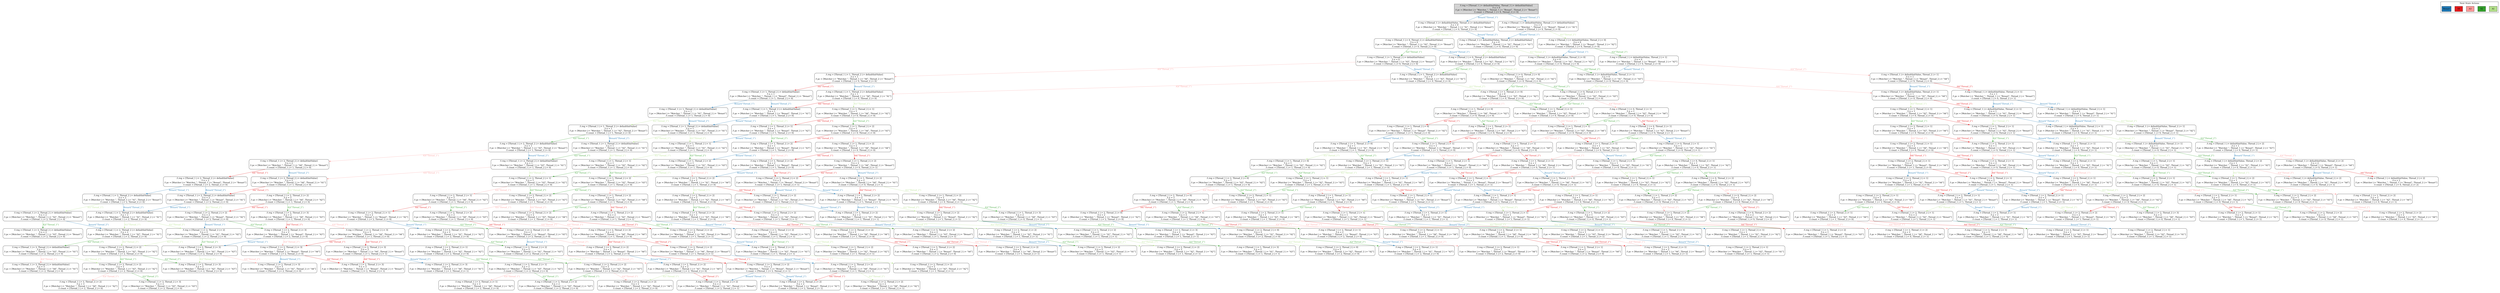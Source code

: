 strict digraph DiskGraph {
node [shape=box,style=rounded]
edge [colorscheme="paired12"]
nodesep=0.35;
subgraph cluster_graph {
color="white";
5012896064917168762 [label="/\\ reg = [Thread_1 |-> defaultInitValue, Thread_2 |-> defaultInitValue]\n/\\ n = 0\n/\\ pc = [Watcher |-> \"Watcher_\", Thread_1 |-> \"Benari\", Thread_2 |-> \"Benari\"]\n/\\ count = [Thread_1 |-> 0, Thread_2 |-> 0]",style = filled]
5012896064917168762 -> 2718130665509162005 [label="Benari(\"Thread_1\")",color="2",fontcolor="2"];
2718130665509162005 [label="/\\ reg = [Thread_1 |-> defaultInitValue, Thread_2 |-> defaultInitValue]\n/\\ n = 0\n/\\ pc = [Watcher |-> \"Watcher_\", Thread_1 |-> \"A1\", Thread_2 |-> \"Benari\"]\n/\\ count = [Thread_1 |-> 0, Thread_2 |-> 0]",tooltip="/\\ reg = [Thread_1 |-> defaultInitValue, Thread_2 |-> defaultInitValue]\n/\\ n = 0\n/\\ pc = [Watcher |-> \"Watcher_\", Thread_1 |-> \"A1\", Thread_2 |-> \"Benari\"]\n/\\ count = [Thread_1 |-> 0, Thread_2 |-> 0]"];
5012896064917168762 -> -2866646249845133192 [label="Benari(\"Thread_2\")",color="2",fontcolor="2"];
-2866646249845133192 [label="/\\ reg = [Thread_1 |-> defaultInitValue, Thread_2 |-> defaultInitValue]\n/\\ n = 0\n/\\ pc = [Watcher |-> \"Watcher_\", Thread_1 |-> \"Benari\", Thread_2 |-> \"A1\"]\n/\\ count = [Thread_1 |-> 0, Thread_2 |-> 0]",tooltip="/\\ reg = [Thread_1 |-> defaultInitValue, Thread_2 |-> defaultInitValue]\n/\\ n = 0\n/\\ pc = [Watcher |-> \"Watcher_\", Thread_1 |-> \"Benari\", Thread_2 |-> \"A1\"]\n/\\ count = [Thread_1 |-> 0, Thread_2 |-> 0]"];
2718130665509162005 -> 161584396659866718 [label="A1(\"Thread_1\")",color="3",fontcolor="3"];
161584396659866718 [label="/\\ reg = [Thread_1 |-> 0, Thread_2 |-> defaultInitValue]\n/\\ n = 0\n/\\ pc = [Watcher |-> \"Watcher_\", Thread_1 |-> \"A2\", Thread_2 |-> \"Benari\"]\n/\\ count = [Thread_1 |-> 0, Thread_2 |-> 0]",tooltip="/\\ reg = [Thread_1 |-> 0, Thread_2 |-> defaultInitValue]\n/\\ n = 0\n/\\ pc = [Watcher |-> \"Watcher_\", Thread_1 |-> \"A2\", Thread_2 |-> \"Benari\"]\n/\\ count = [Thread_1 |-> 0, Thread_2 |-> 0]"];
-2866646249845133192 -> 8346570280820373438 [label="Benari(\"Thread_1\")",color="2",fontcolor="2"];
8346570280820373438 [label="/\\ reg = [Thread_1 |-> defaultInitValue, Thread_2 |-> defaultInitValue]\n/\\ n = 0\n/\\ pc = [Watcher |-> \"Watcher_\", Thread_1 |-> \"A1\", Thread_2 |-> \"A1\"]\n/\\ count = [Thread_1 |-> 0, Thread_2 |-> 0]",tooltip="/\\ reg = [Thread_1 |-> defaultInitValue, Thread_2 |-> defaultInitValue]\n/\\ n = 0\n/\\ pc = [Watcher |-> \"Watcher_\", Thread_1 |-> \"A1\", Thread_2 |-> \"A1\"]\n/\\ count = [Thread_1 |-> 0, Thread_2 |-> 0]"];
2718130665509162005 -> 8346570280820373438 [label="Benari(\"Thread_2\")",color="2",fontcolor="2"];
161584396659866718 -> 3591476330926164599 [label="A2(\"Thread_1\")",color="4",fontcolor="4"];
3591476330926164599 [label="/\\ reg = [Thread_1 |-> 1, Thread_2 |-> defaultInitValue]\n/\\ n = 0\n/\\ pc = [Watcher |-> \"Watcher_\", Thread_1 |-> \"A3\", Thread_2 |-> \"Benari\"]\n/\\ count = [Thread_1 |-> 0, Thread_2 |-> 0]",tooltip="/\\ reg = [Thread_1 |-> 1, Thread_2 |-> defaultInitValue]\n/\\ n = 0\n/\\ pc = [Watcher |-> \"Watcher_\", Thread_1 |-> \"A3\", Thread_2 |-> \"Benari\"]\n/\\ count = [Thread_1 |-> 0, Thread_2 |-> 0]"];
8346570280820373438 -> 8478831521562603535 [label="A1(\"Thread_1\")",color="3",fontcolor="3"];
8478831521562603535 [label="/\\ reg = [Thread_1 |-> 0, Thread_2 |-> defaultInitValue]\n/\\ n = 0\n/\\ pc = [Watcher |-> \"Watcher_\", Thread_1 |-> \"A2\", Thread_2 |-> \"A1\"]\n/\\ count = [Thread_1 |-> 0, Thread_2 |-> 0]",tooltip="/\\ reg = [Thread_1 |-> 0, Thread_2 |-> defaultInitValue]\n/\\ n = 0\n/\\ pc = [Watcher |-> \"Watcher_\", Thread_1 |-> \"A2\", Thread_2 |-> \"A1\"]\n/\\ count = [Thread_1 |-> 0, Thread_2 |-> 0]"];
-2866646249845133192 -> 4037939945152339721 [label="A1(\"Thread_2\")",color="3",fontcolor="3"];
4037939945152339721 [label="/\\ reg = [Thread_1 |-> defaultInitValue, Thread_2 |-> 0]\n/\\ n = 0\n/\\ pc = [Watcher |-> \"Watcher_\", Thread_1 |-> \"Benari\", Thread_2 |-> \"A2\"]\n/\\ count = [Thread_1 |-> 0, Thread_2 |-> 0]",tooltip="/\\ reg = [Thread_1 |-> defaultInitValue, Thread_2 |-> 0]\n/\\ n = 0\n/\\ pc = [Watcher |-> \"Watcher_\", Thread_1 |-> \"Benari\", Thread_2 |-> \"A2\"]\n/\\ count = [Thread_1 |-> 0, Thread_2 |-> 0]"];
8478831521562603535 -> 491574729363015455 [label="A2(\"Thread_1\")",color="4",fontcolor="4"];
491574729363015455 [label="/\\ reg = [Thread_1 |-> 1, Thread_2 |-> defaultInitValue]\n/\\ n = 0\n/\\ pc = [Watcher |-> \"Watcher_\", Thread_1 |-> \"A3\", Thread_2 |-> \"A1\"]\n/\\ count = [Thread_1 |-> 0, Thread_2 |-> 0]",tooltip="/\\ reg = [Thread_1 |-> 1, Thread_2 |-> defaultInitValue]\n/\\ n = 0\n/\\ pc = [Watcher |-> \"Watcher_\", Thread_1 |-> \"A3\", Thread_2 |-> \"A1\"]\n/\\ count = [Thread_1 |-> 0, Thread_2 |-> 0]"];
8346570280820373438 -> -3513259471019656434 [label="A1(\"Thread_2\")",color="3",fontcolor="3"];
-3513259471019656434 [label="/\\ reg = [Thread_1 |-> defaultInitValue, Thread_2 |-> 0]\n/\\ n = 0\n/\\ pc = [Watcher |-> \"Watcher_\", Thread_1 |-> \"A1\", Thread_2 |-> \"A2\"]\n/\\ count = [Thread_1 |-> 0, Thread_2 |-> 0]",tooltip="/\\ reg = [Thread_1 |-> defaultInitValue, Thread_2 |-> 0]\n/\\ n = 0\n/\\ pc = [Watcher |-> \"Watcher_\", Thread_1 |-> \"A1\", Thread_2 |-> \"A2\"]\n/\\ count = [Thread_1 |-> 0, Thread_2 |-> 0]"];
3591476330926164599 -> -4334546416568191132 [label="A3(\"Thread_1\")",color="5",fontcolor="5"];
-4334546416568191132 [label="/\\ reg = [Thread_1 |-> 1, Thread_2 |-> defaultInitValue]\n/\\ n = 1\n/\\ pc = [Watcher |-> \"Watcher_\", Thread_1 |-> \"A4\", Thread_2 |-> \"Benari\"]\n/\\ count = [Thread_1 |-> 0, Thread_2 |-> 0]",tooltip="/\\ reg = [Thread_1 |-> 1, Thread_2 |-> defaultInitValue]\n/\\ n = 1\n/\\ pc = [Watcher |-> \"Watcher_\", Thread_1 |-> \"A4\", Thread_2 |-> \"Benari\"]\n/\\ count = [Thread_1 |-> 0, Thread_2 |-> 0]"];
161584396659866718 -> 8478831521562603535 [label="Benari(\"Thread_2\")",color="2",fontcolor="2"];
3591476330926164599 -> 491574729363015455 [label="Benari(\"Thread_2\")",color="2",fontcolor="2"];
-3513259471019656434 -> -3945082860370232129 [label="A1(\"Thread_1\")",color="3",fontcolor="3"];
491574729363015455 -> 1379927255289224994 [label="A3(\"Thread_1\")",color="5",fontcolor="5"];
1379927255289224994 [label="/\\ reg = [Thread_1 |-> 1, Thread_2 |-> defaultInitValue]\n/\\ n = 1\n/\\ pc = [Watcher |-> \"Watcher_\", Thread_1 |-> \"A4\", Thread_2 |-> \"A1\"]\n/\\ count = [Thread_1 |-> 0, Thread_2 |-> 0]",tooltip="/\\ reg = [Thread_1 |-> 1, Thread_2 |-> defaultInitValue]\n/\\ n = 1\n/\\ pc = [Watcher |-> \"Watcher_\", Thread_1 |-> \"A4\", Thread_2 |-> \"A1\"]\n/\\ count = [Thread_1 |-> 0, Thread_2 |-> 0]"];
8478831521562603535 -> -3945082860370232129 [label="A1(\"Thread_2\")",color="3",fontcolor="3"];
-3945082860370232129 [label="/\\ reg = [Thread_1 |-> 0, Thread_2 |-> 0]\n/\\ n = 0\n/\\ pc = [Watcher |-> \"Watcher_\", Thread_1 |-> \"A2\", Thread_2 |-> \"A2\"]\n/\\ count = [Thread_1 |-> 0, Thread_2 |-> 0]",tooltip="/\\ reg = [Thread_1 |-> 0, Thread_2 |-> 0]\n/\\ n = 0\n/\\ pc = [Watcher |-> \"Watcher_\", Thread_1 |-> \"A2\", Thread_2 |-> \"A2\"]\n/\\ count = [Thread_1 |-> 0, Thread_2 |-> 0]"];
4037939945152339721 -> -3513259471019656434 [label="Benari(\"Thread_1\")",color="2",fontcolor="2"];
1379927255289224994 -> 6823486873784669949 [label="A4(\"Thread_1\")",color="6",fontcolor="6"];
6823486873784669949 [label="/\\ reg = [Thread_1 |-> 1, Thread_2 |-> defaultInitValue]\n/\\ n = 1\n/\\ pc = [Watcher |-> \"Watcher_\", Thread_1 |-> \"Benari\", Thread_2 |-> \"A1\"]\n/\\ count = [Thread_1 |-> 1, Thread_2 |-> 0]",tooltip="/\\ reg = [Thread_1 |-> 1, Thread_2 |-> defaultInitValue]\n/\\ n = 1\n/\\ pc = [Watcher |-> \"Watcher_\", Thread_1 |-> \"Benari\", Thread_2 |-> \"A1\"]\n/\\ count = [Thread_1 |-> 1, Thread_2 |-> 0]"];
491574729363015455 -> -5028004214676911185 [label="A1(\"Thread_2\")",color="3",fontcolor="3"];
-5028004214676911185 [label="/\\ reg = [Thread_1 |-> 1, Thread_2 |-> 0]\n/\\ n = 0\n/\\ pc = [Watcher |-> \"Watcher_\", Thread_1 |-> \"A3\", Thread_2 |-> \"A2\"]\n/\\ count = [Thread_1 |-> 0, Thread_2 |-> 0]",tooltip="/\\ reg = [Thread_1 |-> 1, Thread_2 |-> 0]\n/\\ n = 0\n/\\ pc = [Watcher |-> \"Watcher_\", Thread_1 |-> \"A3\", Thread_2 |-> \"A2\"]\n/\\ count = [Thread_1 |-> 0, Thread_2 |-> 0]"];
-3513259471019656434 -> -4384564956854123441 [label="A2(\"Thread_2\")",color="4",fontcolor="4"];
-4384564956854123441 [label="/\\ reg = [Thread_1 |-> defaultInitValue, Thread_2 |-> 1]\n/\\ n = 0\n/\\ pc = [Watcher |-> \"Watcher_\", Thread_1 |-> \"A1\", Thread_2 |-> \"A3\"]\n/\\ count = [Thread_1 |-> 0, Thread_2 |-> 0]",tooltip="/\\ reg = [Thread_1 |-> defaultInitValue, Thread_2 |-> 1]\n/\\ n = 0\n/\\ pc = [Watcher |-> \"Watcher_\", Thread_1 |-> \"A1\", Thread_2 |-> \"A3\"]\n/\\ count = [Thread_1 |-> 0, Thread_2 |-> 0]"];
-4334546416568191132 -> -9142034235712090039 [label="A4(\"Thread_1\")",color="6",fontcolor="6"];
-9142034235712090039 [label="/\\ reg = [Thread_1 |-> 1, Thread_2 |-> defaultInitValue]\n/\\ n = 1\n/\\ pc = [Watcher |-> \"Watcher_\", Thread_1 |-> \"Benari\", Thread_2 |-> \"Benari\"]\n/\\ count = [Thread_1 |-> 1, Thread_2 |-> 0]",tooltip="/\\ reg = [Thread_1 |-> 1, Thread_2 |-> defaultInitValue]\n/\\ n = 1\n/\\ pc = [Watcher |-> \"Watcher_\", Thread_1 |-> \"Benari\", Thread_2 |-> \"Benari\"]\n/\\ count = [Thread_1 |-> 1, Thread_2 |-> 0]"];
-4384564956854123441 -> -4226416814882864130 [label="A1(\"Thread_1\")",color="3",fontcolor="3"];
-4226416814882864130 [label="/\\ reg = [Thread_1 |-> 0, Thread_2 |-> 1]\n/\\ n = 0\n/\\ pc = [Watcher |-> \"Watcher_\", Thread_1 |-> \"A2\", Thread_2 |-> \"A3\"]\n/\\ count = [Thread_1 |-> 0, Thread_2 |-> 0]",tooltip="/\\ reg = [Thread_1 |-> 0, Thread_2 |-> 1]\n/\\ n = 0\n/\\ pc = [Watcher |-> \"Watcher_\", Thread_1 |-> \"A2\", Thread_2 |-> \"A3\"]\n/\\ count = [Thread_1 |-> 0, Thread_2 |-> 0]"];
-5028004214676911185 -> -5778997013028990062 [label="A3(\"Thread_1\")",color="5",fontcolor="5"];
-5778997013028990062 [label="/\\ reg = [Thread_1 |-> 1, Thread_2 |-> 0]\n/\\ n = 1\n/\\ pc = [Watcher |-> \"Watcher_\", Thread_1 |-> \"A4\", Thread_2 |-> \"A2\"]\n/\\ count = [Thread_1 |-> 0, Thread_2 |-> 0]",tooltip="/\\ reg = [Thread_1 |-> 1, Thread_2 |-> 0]\n/\\ n = 1\n/\\ pc = [Watcher |-> \"Watcher_\", Thread_1 |-> \"A4\", Thread_2 |-> \"A2\"]\n/\\ count = [Thread_1 |-> 0, Thread_2 |-> 0]"];
6823486873784669949 -> -8836135962180112187 [label="Benari(\"Thread_1\")",color="2",fontcolor="2"];
-8836135962180112187 [label="/\\ reg = [Thread_1 |-> 1, Thread_2 |-> defaultInitValue]\n/\\ n = 1\n/\\ pc = [Watcher |-> \"Watcher_\", Thread_1 |-> \"A1\", Thread_2 |-> \"A1\"]\n/\\ count = [Thread_1 |-> 1, Thread_2 |-> 0]",tooltip="/\\ reg = [Thread_1 |-> 1, Thread_2 |-> defaultInitValue]\n/\\ n = 1\n/\\ pc = [Watcher |-> \"Watcher_\", Thread_1 |-> \"A1\", Thread_2 |-> \"A1\"]\n/\\ count = [Thread_1 |-> 1, Thread_2 |-> 0]"];
1379927255289224994 -> 4996503118685612519 [label="A1(\"Thread_2\")",color="3",fontcolor="3"];
4996503118685612519 [label="/\\ reg = [Thread_1 |-> 1, Thread_2 |-> 1]\n/\\ n = 1\n/\\ pc = [Watcher |-> \"Watcher_\", Thread_1 |-> \"A4\", Thread_2 |-> \"A2\"]\n/\\ count = [Thread_1 |-> 0, Thread_2 |-> 0]",tooltip="/\\ reg = [Thread_1 |-> 1, Thread_2 |-> 1]\n/\\ n = 1\n/\\ pc = [Watcher |-> \"Watcher_\", Thread_1 |-> \"A4\", Thread_2 |-> \"A2\"]\n/\\ count = [Thread_1 |-> 0, Thread_2 |-> 0]"];
4037939945152339721 -> -2398620495288744820 [label="A2(\"Thread_2\")",color="4",fontcolor="4"];
-2398620495288744820 [label="/\\ reg = [Thread_1 |-> defaultInitValue, Thread_2 |-> 1]\n/\\ n = 0\n/\\ pc = [Watcher |-> \"Watcher_\", Thread_1 |-> \"Benari\", Thread_2 |-> \"A3\"]\n/\\ count = [Thread_1 |-> 0, Thread_2 |-> 0]",tooltip="/\\ reg = [Thread_1 |-> defaultInitValue, Thread_2 |-> 1]\n/\\ n = 0\n/\\ pc = [Watcher |-> \"Watcher_\", Thread_1 |-> \"Benari\", Thread_2 |-> \"A3\"]\n/\\ count = [Thread_1 |-> 0, Thread_2 |-> 0]"];
-3945082860370232129 -> -5028004214676911185 [label="A2(\"Thread_1\")",color="4",fontcolor="4"];
-5778997013028990062 -> -4715302103452092020 [label="A4(\"Thread_1\")",color="6",fontcolor="6"];
-4715302103452092020 [label="/\\ reg = [Thread_1 |-> 1, Thread_2 |-> 0]\n/\\ n = 1\n/\\ pc = [Watcher |-> \"Watcher_\", Thread_1 |-> \"Benari\", Thread_2 |-> \"A2\"]\n/\\ count = [Thread_1 |-> 1, Thread_2 |-> 0]",tooltip="/\\ reg = [Thread_1 |-> 1, Thread_2 |-> 0]\n/\\ n = 1\n/\\ pc = [Watcher |-> \"Watcher_\", Thread_1 |-> \"Benari\", Thread_2 |-> \"A2\"]\n/\\ count = [Thread_1 |-> 1, Thread_2 |-> 0]"];
-4226416814882864130 -> -5323131027566545682 [label="A2(\"Thread_1\")",color="4",fontcolor="4"];
6823486873784669949 -> -4705307696531019971 [label="A1(\"Thread_2\")",color="3",fontcolor="3"];
-4705307696531019971 [label="/\\ reg = [Thread_1 |-> 1, Thread_2 |-> 1]\n/\\ n = 1\n/\\ pc = [Watcher |-> \"Watcher_\", Thread_1 |-> \"Benari\", Thread_2 |-> \"A2\"]\n/\\ count = [Thread_1 |-> 1, Thread_2 |-> 0]",tooltip="/\\ reg = [Thread_1 |-> 1, Thread_2 |-> 1]\n/\\ n = 1\n/\\ pc = [Watcher |-> \"Watcher_\", Thread_1 |-> \"Benari\", Thread_2 |-> \"A2\"]\n/\\ count = [Thread_1 |-> 1, Thread_2 |-> 0]"];
-5028004214676911185 -> -5323131027566545682 [label="A2(\"Thread_2\")",color="4",fontcolor="4"];
-5323131027566545682 [label="/\\ reg = [Thread_1 |-> 1, Thread_2 |-> 1]\n/\\ n = 0\n/\\ pc = [Watcher |-> \"Watcher_\", Thread_1 |-> \"A3\", Thread_2 |-> \"A3\"]\n/\\ count = [Thread_1 |-> 0, Thread_2 |-> 0]",tooltip="/\\ reg = [Thread_1 |-> 1, Thread_2 |-> 1]\n/\\ n = 0\n/\\ pc = [Watcher |-> \"Watcher_\", Thread_1 |-> \"A3\", Thread_2 |-> \"A3\"]\n/\\ count = [Thread_1 |-> 0, Thread_2 |-> 0]"];
-4384564956854123441 -> 8956914929882811532 [label="A3(\"Thread_2\")",color="5",fontcolor="5"];
8956914929882811532 [label="/\\ reg = [Thread_1 |-> defaultInitValue, Thread_2 |-> 1]\n/\\ n = 1\n/\\ pc = [Watcher |-> \"Watcher_\", Thread_1 |-> \"A1\", Thread_2 |-> \"A4\"]\n/\\ count = [Thread_1 |-> 0, Thread_2 |-> 0]",tooltip="/\\ reg = [Thread_1 |-> defaultInitValue, Thread_2 |-> 1]\n/\\ n = 1\n/\\ pc = [Watcher |-> \"Watcher_\", Thread_1 |-> \"A1\", Thread_2 |-> \"A4\"]\n/\\ count = [Thread_1 |-> 0, Thread_2 |-> 0]"];
-9142034235712090039 -> -6683631893961069936 [label="Benari(\"Thread_1\")",color="2",fontcolor="2"];
-6683631893961069936 [label="/\\ reg = [Thread_1 |-> 1, Thread_2 |-> defaultInitValue]\n/\\ n = 1\n/\\ pc = [Watcher |-> \"Watcher_\", Thread_1 |-> \"A1\", Thread_2 |-> \"Benari\"]\n/\\ count = [Thread_1 |-> 1, Thread_2 |-> 0]",tooltip="/\\ reg = [Thread_1 |-> 1, Thread_2 |-> defaultInitValue]\n/\\ n = 1\n/\\ pc = [Watcher |-> \"Watcher_\", Thread_1 |-> \"A1\", Thread_2 |-> \"Benari\"]\n/\\ count = [Thread_1 |-> 1, Thread_2 |-> 0]"];
-4334546416568191132 -> 1379927255289224994 [label="Benari(\"Thread_2\")",color="2",fontcolor="2"];
-2398620495288744820 -> -4384564956854123441 [label="Benari(\"Thread_1\")",color="2",fontcolor="2"];
4996503118685612519 -> -4705307696531019971 [label="A4(\"Thread_1\")",color="6",fontcolor="6"];
-2398620495288744820 -> -8009132905403534741 [label="A3(\"Thread_2\")",color="5",fontcolor="5"];
-8009132905403534741 [label="/\\ reg = [Thread_1 |-> defaultInitValue, Thread_2 |-> 1]\n/\\ n = 1\n/\\ pc = [Watcher |-> \"Watcher_\", Thread_1 |-> \"Benari\", Thread_2 |-> \"A4\"]\n/\\ count = [Thread_1 |-> 0, Thread_2 |-> 0]",tooltip="/\\ reg = [Thread_1 |-> defaultInitValue, Thread_2 |-> 1]\n/\\ n = 1\n/\\ pc = [Watcher |-> \"Watcher_\", Thread_1 |-> \"Benari\", Thread_2 |-> \"A4\"]\n/\\ count = [Thread_1 |-> 0, Thread_2 |-> 0]"];
-8836135962180112187 -> -3013909023550888096 [label="A1(\"Thread_1\")",color="3",fontcolor="3"];
-3013909023550888096 [label="/\\ reg = [Thread_1 |-> 1, Thread_2 |-> defaultInitValue]\n/\\ n = 1\n/\\ pc = [Watcher |-> \"Watcher_\", Thread_1 |-> \"A2\", Thread_2 |-> \"A1\"]\n/\\ count = [Thread_1 |-> 1, Thread_2 |-> 0]",tooltip="/\\ reg = [Thread_1 |-> 1, Thread_2 |-> defaultInitValue]\n/\\ n = 1\n/\\ pc = [Watcher |-> \"Watcher_\", Thread_1 |-> \"A2\", Thread_2 |-> \"A1\"]\n/\\ count = [Thread_1 |-> 1, Thread_2 |-> 0]"];
-4226416814882864130 -> 8805521910330821437 [label="A3(\"Thread_2\")",color="5",fontcolor="5"];
8805521910330821437 [label="/\\ reg = [Thread_1 |-> 0, Thread_2 |-> 1]\n/\\ n = 1\n/\\ pc = [Watcher |-> \"Watcher_\", Thread_1 |-> \"A2\", Thread_2 |-> \"A4\"]\n/\\ count = [Thread_1 |-> 0, Thread_2 |-> 0]",tooltip="/\\ reg = [Thread_1 |-> 0, Thread_2 |-> 1]\n/\\ n = 1\n/\\ pc = [Watcher |-> \"Watcher_\", Thread_1 |-> \"A2\", Thread_2 |-> \"A4\"]\n/\\ count = [Thread_1 |-> 0, Thread_2 |-> 0]"];
-5778997013028990062 -> -6641577365076955949 [label="A2(\"Thread_2\")",color="4",fontcolor="4"];
-6641577365076955949 [label="/\\ reg = [Thread_1 |-> 1, Thread_2 |-> 1]\n/\\ n = 1\n/\\ pc = [Watcher |-> \"Watcher_\", Thread_1 |-> \"A4\", Thread_2 |-> \"A3\"]\n/\\ count = [Thread_1 |-> 0, Thread_2 |-> 0]",tooltip="/\\ reg = [Thread_1 |-> 1, Thread_2 |-> 1]\n/\\ n = 1\n/\\ pc = [Watcher |-> \"Watcher_\", Thread_1 |-> \"A4\", Thread_2 |-> \"A3\"]\n/\\ count = [Thread_1 |-> 0, Thread_2 |-> 0]"];
-3945082860370232129 -> -4226416814882864130 [label="A2(\"Thread_2\")",color="4",fontcolor="4"];
-5323131027566545682 -> -6641577365076955949 [label="A3(\"Thread_1\")",color="5",fontcolor="5"];
-8836135962180112187 -> -3229392426733615616 [label="A1(\"Thread_2\")",color="3",fontcolor="3"];
-4705307696531019971 -> -3229392426733615616 [label="Benari(\"Thread_1\")",color="2",fontcolor="2"];
-3229392426733615616 [label="/\\ reg = [Thread_1 |-> 1, Thread_2 |-> 1]\n/\\ n = 1\n/\\ pc = [Watcher |-> \"Watcher_\", Thread_1 |-> \"A1\", Thread_2 |-> \"A2\"]\n/\\ count = [Thread_1 |-> 1, Thread_2 |-> 0]",tooltip="/\\ reg = [Thread_1 |-> 1, Thread_2 |-> 1]\n/\\ n = 1\n/\\ pc = [Watcher |-> \"Watcher_\", Thread_1 |-> \"A1\", Thread_2 |-> \"A2\"]\n/\\ count = [Thread_1 |-> 1, Thread_2 |-> 0]"];
4996503118685612519 -> 1743488502536682117 [label="A2(\"Thread_2\")",color="4",fontcolor="4"];
1743488502536682117 [label="/\\ reg = [Thread_1 |-> 1, Thread_2 |-> 2]\n/\\ n = 1\n/\\ pc = [Watcher |-> \"Watcher_\", Thread_1 |-> \"A4\", Thread_2 |-> \"A3\"]\n/\\ count = [Thread_1 |-> 0, Thread_2 |-> 0]",tooltip="/\\ reg = [Thread_1 |-> 1, Thread_2 |-> 2]\n/\\ n = 1\n/\\ pc = [Watcher |-> \"Watcher_\", Thread_1 |-> \"A4\", Thread_2 |-> \"A3\"]\n/\\ count = [Thread_1 |-> 0, Thread_2 |-> 0]"];
-4715302103452092020 -> 4158266639890709621 [label="Benari(\"Thread_1\")",color="2",fontcolor="2"];
4158266639890709621 [label="/\\ reg = [Thread_1 |-> 1, Thread_2 |-> 0]\n/\\ n = 1\n/\\ pc = [Watcher |-> \"Watcher_\", Thread_1 |-> \"A1\", Thread_2 |-> \"A2\"]\n/\\ count = [Thread_1 |-> 1, Thread_2 |-> 0]",tooltip="/\\ reg = [Thread_1 |-> 1, Thread_2 |-> 0]\n/\\ n = 1\n/\\ pc = [Watcher |-> \"Watcher_\", Thread_1 |-> \"A1\", Thread_2 |-> \"A2\"]\n/\\ count = [Thread_1 |-> 1, Thread_2 |-> 0]"];
-9142034235712090039 -> 6823486873784669949 [label="Benari(\"Thread_2\")",color="2",fontcolor="2"];
-4705307696531019971 -> 6374177244163326426 [label="A2(\"Thread_2\")",color="4",fontcolor="4"];
6374177244163326426 [label="/\\ reg = [Thread_1 |-> 1, Thread_2 |-> 2]\n/\\ n = 1\n/\\ pc = [Watcher |-> \"Watcher_\", Thread_1 |-> \"Benari\", Thread_2 |-> \"A3\"]\n/\\ count = [Thread_1 |-> 1, Thread_2 |-> 0]",tooltip="/\\ reg = [Thread_1 |-> 1, Thread_2 |-> 2]\n/\\ n = 1\n/\\ pc = [Watcher |-> \"Watcher_\", Thread_1 |-> \"Benari\", Thread_2 |-> \"A3\"]\n/\\ count = [Thread_1 |-> 1, Thread_2 |-> 0]"];
-3013909023550888096 -> 2447943817461376150 [label="A2(\"Thread_1\")",color="4",fontcolor="4"];
2447943817461376150 [label="/\\ reg = [Thread_1 |-> 2, Thread_2 |-> defaultInitValue]\n/\\ n = 1\n/\\ pc = [Watcher |-> \"Watcher_\", Thread_1 |-> \"A3\", Thread_2 |-> \"A1\"]\n/\\ count = [Thread_1 |-> 1, Thread_2 |-> 0]",tooltip="/\\ reg = [Thread_1 |-> 2, Thread_2 |-> defaultInitValue]\n/\\ n = 1\n/\\ pc = [Watcher |-> \"Watcher_\", Thread_1 |-> \"A3\", Thread_2 |-> \"A1\"]\n/\\ count = [Thread_1 |-> 1, Thread_2 |-> 0]"];
-8009132905403534741 -> 8956914929882811532 [label="Benari(\"Thread_1\")",color="2",fontcolor="2"];
-5323131027566545682 -> 669856852675296301 [label="A3(\"Thread_2\")",color="5",fontcolor="5"];
669856852675296301 [label="/\\ reg = [Thread_1 |-> 1, Thread_2 |-> 1]\n/\\ n = 1\n/\\ pc = [Watcher |-> \"Watcher_\", Thread_1 |-> \"A3\", Thread_2 |-> \"A4\"]\n/\\ count = [Thread_1 |-> 0, Thread_2 |-> 0]",tooltip="/\\ reg = [Thread_1 |-> 1, Thread_2 |-> 1]\n/\\ n = 1\n/\\ pc = [Watcher |-> \"Watcher_\", Thread_1 |-> \"A3\", Thread_2 |-> \"A4\"]\n/\\ count = [Thread_1 |-> 0, Thread_2 |-> 0]"];
-6683631893961069936 -> -6757558372128822076 [label="A1(\"Thread_1\")",color="3",fontcolor="3"];
-6757558372128822076 [label="/\\ reg = [Thread_1 |-> 1, Thread_2 |-> defaultInitValue]\n/\\ n = 1\n/\\ pc = [Watcher |-> \"Watcher_\", Thread_1 |-> \"A2\", Thread_2 |-> \"Benari\"]\n/\\ count = [Thread_1 |-> 1, Thread_2 |-> 0]",tooltip="/\\ reg = [Thread_1 |-> 1, Thread_2 |-> defaultInitValue]\n/\\ n = 1\n/\\ pc = [Watcher |-> \"Watcher_\", Thread_1 |-> \"A2\", Thread_2 |-> \"Benari\"]\n/\\ count = [Thread_1 |-> 1, Thread_2 |-> 0]"];
8956914929882811532 -> 4063782642382926158 [label="A1(\"Thread_1\")",color="3",fontcolor="3"];
4063782642382926158 [label="/\\ reg = [Thread_1 |-> 1, Thread_2 |-> 1]\n/\\ n = 1\n/\\ pc = [Watcher |-> \"Watcher_\", Thread_1 |-> \"A2\", Thread_2 |-> \"A4\"]\n/\\ count = [Thread_1 |-> 0, Thread_2 |-> 0]",tooltip="/\\ reg = [Thread_1 |-> 1, Thread_2 |-> 1]\n/\\ n = 1\n/\\ pc = [Watcher |-> \"Watcher_\", Thread_1 |-> \"A2\", Thread_2 |-> \"A4\"]\n/\\ count = [Thread_1 |-> 0, Thread_2 |-> 0]"];
-6683631893961069936 -> -8836135962180112187 [label="Benari(\"Thread_2\")",color="2",fontcolor="2"];
-3229392426733615616 -> -9197150694327430747 [label="A1(\"Thread_1\")",color="3",fontcolor="3"];
-8009132905403534741 -> 2275159436245760943 [label="A4(\"Thread_2\")",color="6",fontcolor="6"];
2275159436245760943 [label="/\\ reg = [Thread_1 |-> defaultInitValue, Thread_2 |-> 1]\n/\\ n = 1\n/\\ pc = [Watcher |-> \"Watcher_\", Thread_1 |-> \"Benari\", Thread_2 |-> \"Benari\"]\n/\\ count = [Thread_1 |-> 0, Thread_2 |-> 1]",tooltip="/\\ reg = [Thread_1 |-> defaultInitValue, Thread_2 |-> 1]\n/\\ n = 1\n/\\ pc = [Watcher |-> \"Watcher_\", Thread_1 |-> \"Benari\", Thread_2 |-> \"Benari\"]\n/\\ count = [Thread_1 |-> 0, Thread_2 |-> 1]"];
-3013909023550888096 -> -9197150694327430747 [label="A1(\"Thread_2\")",color="3",fontcolor="3"];
-9197150694327430747 [label="/\\ reg = [Thread_1 |-> 1, Thread_2 |-> 1]\n/\\ n = 1\n/\\ pc = [Watcher |-> \"Watcher_\", Thread_1 |-> \"A2\", Thread_2 |-> \"A2\"]\n/\\ count = [Thread_1 |-> 1, Thread_2 |-> 0]",tooltip="/\\ reg = [Thread_1 |-> 1, Thread_2 |-> 1]\n/\\ n = 1\n/\\ pc = [Watcher |-> \"Watcher_\", Thread_1 |-> \"A2\", Thread_2 |-> \"A2\"]\n/\\ count = [Thread_1 |-> 1, Thread_2 |-> 0]"];
6374177244163326426 -> -8193213059691784862 [label="Benari(\"Thread_1\")",color="2",fontcolor="2"];
6374177244163326426 -> -1123516907933483171 [label="A3(\"Thread_2\")",color="5",fontcolor="5"];
-1123516907933483171 [label="/\\ reg = [Thread_1 |-> 1, Thread_2 |-> 2]\n/\\ n = 2\n/\\ pc = [Watcher |-> \"Watcher_\", Thread_1 |-> \"Benari\", Thread_2 |-> \"A4\"]\n/\\ count = [Thread_1 |-> 1, Thread_2 |-> 0]",tooltip="/\\ reg = [Thread_1 |-> 1, Thread_2 |-> 2]\n/\\ n = 2\n/\\ pc = [Watcher |-> \"Watcher_\", Thread_1 |-> \"Benari\", Thread_2 |-> \"A4\"]\n/\\ count = [Thread_1 |-> 1, Thread_2 |-> 0]"];
-6641577365076955949 -> 6354620969468322313 [label="A4(\"Thread_1\")",color="6",fontcolor="6"];
2447943817461376150 -> -5459328222098943926 [label="A3(\"Thread_1\")",color="5",fontcolor="5"];
-5459328222098943926 [label="/\\ reg = [Thread_1 |-> 2, Thread_2 |-> defaultInitValue]\n/\\ n = 2\n/\\ pc = [Watcher |-> \"Watcher_\", Thread_1 |-> \"A4\", Thread_2 |-> \"A1\"]\n/\\ count = [Thread_1 |-> 1, Thread_2 |-> 0]",tooltip="/\\ reg = [Thread_1 |-> 2, Thread_2 |-> defaultInitValue]\n/\\ n = 2\n/\\ pc = [Watcher |-> \"Watcher_\", Thread_1 |-> \"A4\", Thread_2 |-> \"A1\"]\n/\\ count = [Thread_1 |-> 1, Thread_2 |-> 0]"];
2447943817461376150 -> 8613572393520190035 [label="A1(\"Thread_2\")",color="3",fontcolor="3"];
8613572393520190035 [label="/\\ reg = [Thread_1 |-> 2, Thread_2 |-> 1]\n/\\ n = 1\n/\\ pc = [Watcher |-> \"Watcher_\", Thread_1 |-> \"A3\", Thread_2 |-> \"A2\"]\n/\\ count = [Thread_1 |-> 1, Thread_2 |-> 0]",tooltip="/\\ reg = [Thread_1 |-> 2, Thread_2 |-> 1]\n/\\ n = 1\n/\\ pc = [Watcher |-> \"Watcher_\", Thread_1 |-> \"A3\", Thread_2 |-> \"A2\"]\n/\\ count = [Thread_1 |-> 1, Thread_2 |-> 0]"];
8805521910330821437 -> 669856852675296301 [label="A2(\"Thread_1\")",color="4",fontcolor="4"];
8805521910330821437 -> -5434672353128312542 [label="A4(\"Thread_2\")",color="6",fontcolor="6"];
-5434672353128312542 [label="/\\ reg = [Thread_1 |-> 0, Thread_2 |-> 1]\n/\\ n = 1\n/\\ pc = [Watcher |-> \"Watcher_\", Thread_1 |-> \"A2\", Thread_2 |-> \"Benari\"]\n/\\ count = [Thread_1 |-> 0, Thread_2 |-> 1]",tooltip="/\\ reg = [Thread_1 |-> 0, Thread_2 |-> 1]\n/\\ n = 1\n/\\ pc = [Watcher |-> \"Watcher_\", Thread_1 |-> \"A2\", Thread_2 |-> \"Benari\"]\n/\\ count = [Thread_1 |-> 0, Thread_2 |-> 1]"];
-6757558372128822076 -> 8376351653024810336 [label="A2(\"Thread_1\")",color="4",fontcolor="4"];
8376351653024810336 [label="/\\ reg = [Thread_1 |-> 2, Thread_2 |-> defaultInitValue]\n/\\ n = 1\n/\\ pc = [Watcher |-> \"Watcher_\", Thread_1 |-> \"A3\", Thread_2 |-> \"Benari\"]\n/\\ count = [Thread_1 |-> 1, Thread_2 |-> 0]",tooltip="/\\ reg = [Thread_1 |-> 2, Thread_2 |-> defaultInitValue]\n/\\ n = 1\n/\\ pc = [Watcher |-> \"Watcher_\", Thread_1 |-> \"A3\", Thread_2 |-> \"Benari\"]\n/\\ count = [Thread_1 |-> 1, Thread_2 |-> 0]"];
-4715302103452092020 -> 6354620969468322313 [label="A2(\"Thread_2\")",color="4",fontcolor="4"];
6354620969468322313 [label="/\\ reg = [Thread_1 |-> 1, Thread_2 |-> 1]\n/\\ n = 1\n/\\ pc = [Watcher |-> \"Watcher_\", Thread_1 |-> \"Benari\", Thread_2 |-> \"A3\"]\n/\\ count = [Thread_1 |-> 1, Thread_2 |-> 0]",tooltip="/\\ reg = [Thread_1 |-> 1, Thread_2 |-> 1]\n/\\ n = 1\n/\\ pc = [Watcher |-> \"Watcher_\", Thread_1 |-> \"Benari\", Thread_2 |-> \"A3\"]\n/\\ count = [Thread_1 |-> 1, Thread_2 |-> 0]"];
-6757558372128822076 -> -3013909023550888096 [label="Benari(\"Thread_2\")",color="2",fontcolor="2"];
4063782642382926158 -> -3480769517580160328 [label="A2(\"Thread_1\")",color="4",fontcolor="4"];
-3480769517580160328 [label="/\\ reg = [Thread_1 |-> 2, Thread_2 |-> 1]\n/\\ n = 1\n/\\ pc = [Watcher |-> \"Watcher_\", Thread_1 |-> \"A3\", Thread_2 |-> \"A4\"]\n/\\ count = [Thread_1 |-> 0, Thread_2 |-> 0]",tooltip="/\\ reg = [Thread_1 |-> 2, Thread_2 |-> 1]\n/\\ n = 1\n/\\ pc = [Watcher |-> \"Watcher_\", Thread_1 |-> \"A3\", Thread_2 |-> \"A4\"]\n/\\ count = [Thread_1 |-> 0, Thread_2 |-> 0]"];
669856852675296301 -> -7024790831986319868 [label="A3(\"Thread_1\")",color="5",fontcolor="5"];
669856852675296301 -> -8683706582353221877 [label="A4(\"Thread_2\")",color="6",fontcolor="6"];
-8683706582353221877 [label="/\\ reg = [Thread_1 |-> 1, Thread_2 |-> 1]\n/\\ n = 1\n/\\ pc = [Watcher |-> \"Watcher_\", Thread_1 |-> \"A3\", Thread_2 |-> \"Benari\"]\n/\\ count = [Thread_1 |-> 0, Thread_2 |-> 1]",tooltip="/\\ reg = [Thread_1 |-> 1, Thread_2 |-> 1]\n/\\ n = 1\n/\\ pc = [Watcher |-> \"Watcher_\", Thread_1 |-> \"A3\", Thread_2 |-> \"Benari\"]\n/\\ count = [Thread_1 |-> 0, Thread_2 |-> 1]"];
-9197150694327430747 -> 8613572393520190035 [label="A2(\"Thread_1\")",color="4",fontcolor="4"];
-6641577365076955949 -> -7024790831986319868 [label="A3(\"Thread_2\")",color="5",fontcolor="5"];
-7024790831986319868 [label="/\\ reg = [Thread_1 |-> 1, Thread_2 |-> 1]\n/\\ n = 1\n/\\ pc = [Watcher |-> \"Watcher_\", Thread_1 |-> \"A4\", Thread_2 |-> \"A4\"]\n/\\ count = [Thread_1 |-> 0, Thread_2 |-> 0]",tooltip="/\\ reg = [Thread_1 |-> 1, Thread_2 |-> 1]\n/\\ n = 1\n/\\ pc = [Watcher |-> \"Watcher_\", Thread_1 |-> \"A4\", Thread_2 |-> \"A4\"]\n/\\ count = [Thread_1 |-> 0, Thread_2 |-> 0]"];
4158266639890709621 -> 7694098580723624912 [label="A1(\"Thread_1\")",color="3",fontcolor="3"];
7694098580723624912 [label="/\\ reg = [Thread_1 |-> 1, Thread_2 |-> 0]\n/\\ n = 1\n/\\ pc = [Watcher |-> \"Watcher_\", Thread_1 |-> \"A2\", Thread_2 |-> \"A2\"]\n/\\ count = [Thread_1 |-> 1, Thread_2 |-> 0]",tooltip="/\\ reg = [Thread_1 |-> 1, Thread_2 |-> 0]\n/\\ n = 1\n/\\ pc = [Watcher |-> \"Watcher_\", Thread_1 |-> \"A2\", Thread_2 |-> \"A2\"]\n/\\ count = [Thread_1 |-> 1, Thread_2 |-> 0]"];
-3229392426733615616 -> -8193213059691784862 [label="A2(\"Thread_2\")",color="4",fontcolor="4"];
-8193213059691784862 [label="/\\ reg = [Thread_1 |-> 1, Thread_2 |-> 2]\n/\\ n = 1\n/\\ pc = [Watcher |-> \"Watcher_\", Thread_1 |-> \"A1\", Thread_2 |-> \"A3\"]\n/\\ count = [Thread_1 |-> 1, Thread_2 |-> 0]",tooltip="/\\ reg = [Thread_1 |-> 1, Thread_2 |-> 2]\n/\\ n = 1\n/\\ pc = [Watcher |-> \"Watcher_\", Thread_1 |-> \"A1\", Thread_2 |-> \"A3\"]\n/\\ count = [Thread_1 |-> 1, Thread_2 |-> 0]"];
1743488502536682117 -> 6374177244163326426 [label="A4(\"Thread_1\")",color="6",fontcolor="6"];
1743488502536682117 -> 2840069705934200487 [label="A3(\"Thread_2\")",color="5",fontcolor="5"];
2840069705934200487 [label="/\\ reg = [Thread_1 |-> 1, Thread_2 |-> 2]\n/\\ n = 2\n/\\ pc = [Watcher |-> \"Watcher_\", Thread_1 |-> \"A4\", Thread_2 |-> \"A4\"]\n/\\ count = [Thread_1 |-> 0, Thread_2 |-> 0]",tooltip="/\\ reg = [Thread_1 |-> 1, Thread_2 |-> 2]\n/\\ n = 2\n/\\ pc = [Watcher |-> \"Watcher_\", Thread_1 |-> \"A4\", Thread_2 |-> \"A4\"]\n/\\ count = [Thread_1 |-> 0, Thread_2 |-> 0]"];
8613572393520190035 -> -2139833855735961969 [label="A3(\"Thread_1\")",color="5",fontcolor="5"];
-2139833855735961969 [label="/\\ reg = [Thread_1 |-> 2, Thread_2 |-> 1]\n/\\ n = 2\n/\\ pc = [Watcher |-> \"Watcher_\", Thread_1 |-> \"A4\", Thread_2 |-> \"A2\"]\n/\\ count = [Thread_1 |-> 1, Thread_2 |-> 0]",tooltip="/\\ reg = [Thread_1 |-> 2, Thread_2 |-> 1]\n/\\ n = 2\n/\\ pc = [Watcher |-> \"Watcher_\", Thread_1 |-> \"A4\", Thread_2 |-> \"A2\"]\n/\\ count = [Thread_1 |-> 1, Thread_2 |-> 0]"];
8956914929882811532 -> -7849062635222097559 [label="A4(\"Thread_2\")",color="6",fontcolor="6"];
-7849062635222097559 [label="/\\ reg = [Thread_1 |-> defaultInitValue, Thread_2 |-> 1]\n/\\ n = 1\n/\\ pc = [Watcher |-> \"Watcher_\", Thread_1 |-> \"A1\", Thread_2 |-> \"Benari\"]\n/\\ count = [Thread_1 |-> 0, Thread_2 |-> 1]",tooltip="/\\ reg = [Thread_1 |-> defaultInitValue, Thread_2 |-> 1]\n/\\ n = 1\n/\\ pc = [Watcher |-> \"Watcher_\", Thread_1 |-> \"A1\", Thread_2 |-> \"Benari\"]\n/\\ count = [Thread_1 |-> 0, Thread_2 |-> 1]"];
8613572393520190035 -> 3093048149786214705 [label="A2(\"Thread_2\")",color="4",fontcolor="4"];
3093048149786214705 [label="/\\ reg = [Thread_1 |-> 2, Thread_2 |-> 2]\n/\\ n = 1\n/\\ pc = [Watcher |-> \"Watcher_\", Thread_1 |-> \"A3\", Thread_2 |-> \"A3\"]\n/\\ count = [Thread_1 |-> 1, Thread_2 |-> 0]",tooltip="/\\ reg = [Thread_1 |-> 2, Thread_2 |-> 2]\n/\\ n = 1\n/\\ pc = [Watcher |-> \"Watcher_\", Thread_1 |-> \"A3\", Thread_2 |-> \"A3\"]\n/\\ count = [Thread_1 |-> 1, Thread_2 |-> 0]"];
-5459328222098943926 -> 4247205189903417242 [label="A4(\"Thread_1\")",color="6",fontcolor="6"];
4247205189903417242 [label="/\\ reg = [Thread_1 |-> 2, Thread_2 |-> defaultInitValue]\n/\\ n = 2\n/\\ pc = [Watcher |-> \"Watcher_\", Thread_1 |-> \"Benari\", Thread_2 |-> \"A1\"]\n/\\ count = [Thread_1 |-> 2, Thread_2 |-> 0]",tooltip="/\\ reg = [Thread_1 |-> 2, Thread_2 |-> defaultInitValue]\n/\\ n = 2\n/\\ pc = [Watcher |-> \"Watcher_\", Thread_1 |-> \"Benari\", Thread_2 |-> \"A1\"]\n/\\ count = [Thread_1 |-> 2, Thread_2 |-> 0]"];
4158266639890709621 -> 3867924937239413556 [label="A2(\"Thread_2\")",color="4",fontcolor="4"];
3867924937239413556 [label="/\\ reg = [Thread_1 |-> 1, Thread_2 |-> 1]\n/\\ n = 1\n/\\ pc = [Watcher |-> \"Watcher_\", Thread_1 |-> \"A1\", Thread_2 |-> \"A3\"]\n/\\ count = [Thread_1 |-> 1, Thread_2 |-> 0]",tooltip="/\\ reg = [Thread_1 |-> 1, Thread_2 |-> 1]\n/\\ n = 1\n/\\ pc = [Watcher |-> \"Watcher_\", Thread_1 |-> \"A1\", Thread_2 |-> \"A3\"]\n/\\ count = [Thread_1 |-> 1, Thread_2 |-> 0]"];
-1123516907933483171 -> -5687986997887913664 [label="Benari(\"Thread_1\")",color="2",fontcolor="2"];
-5687986997887913664 [label="/\\ reg = [Thread_1 |-> 1, Thread_2 |-> 2]\n/\\ n = 2\n/\\ pc = [Watcher |-> \"Watcher_\", Thread_1 |-> \"A1\", Thread_2 |-> \"A4\"]\n/\\ count = [Thread_1 |-> 1, Thread_2 |-> 0]",tooltip="/\\ reg = [Thread_1 |-> 1, Thread_2 |-> 2]\n/\\ n = 2\n/\\ pc = [Watcher |-> \"Watcher_\", Thread_1 |-> \"A1\", Thread_2 |-> \"A4\"]\n/\\ count = [Thread_1 |-> 1, Thread_2 |-> 0]"];
-9197150694327430747 -> -2506234779751529785 [label="A2(\"Thread_2\")",color="4",fontcolor="4"];
-2506234779751529785 [label="/\\ reg = [Thread_1 |-> 1, Thread_2 |-> 2]\n/\\ n = 1\n/\\ pc = [Watcher |-> \"Watcher_\", Thread_1 |-> \"A2\", Thread_2 |-> \"A3\"]\n/\\ count = [Thread_1 |-> 1, Thread_2 |-> 0]",tooltip="/\\ reg = [Thread_1 |-> 1, Thread_2 |-> 2]\n/\\ n = 1\n/\\ pc = [Watcher |-> \"Watcher_\", Thread_1 |-> \"A2\", Thread_2 |-> \"A3\"]\n/\\ count = [Thread_1 |-> 1, Thread_2 |-> 0]"];
4063782642382926158 -> 308158074142003840 [label="A4(\"Thread_2\")",color="6",fontcolor="6"];
308158074142003840 [label="/\\ reg = [Thread_1 |-> 1, Thread_2 |-> 1]\n/\\ n = 1\n/\\ pc = [Watcher |-> \"Watcher_\", Thread_1 |-> \"A2\", Thread_2 |-> \"Benari\"]\n/\\ count = [Thread_1 |-> 0, Thread_2 |-> 1]",tooltip="/\\ reg = [Thread_1 |-> 1, Thread_2 |-> 1]\n/\\ n = 1\n/\\ pc = [Watcher |-> \"Watcher_\", Thread_1 |-> \"A2\", Thread_2 |-> \"Benari\"]\n/\\ count = [Thread_1 |-> 0, Thread_2 |-> 1]"];
2275159436245760943 -> -7849062635222097559 [label="Benari(\"Thread_1\")",color="2",fontcolor="2"];
-3480769517580160328 -> 6518279408925623908 [label="A3(\"Thread_1\")",color="5",fontcolor="5"];
6518279408925623908 [label="/\\ reg = [Thread_1 |-> 2, Thread_2 |-> 1]\n/\\ n = 2\n/\\ pc = [Watcher |-> \"Watcher_\", Thread_1 |-> \"A4\", Thread_2 |-> \"A4\"]\n/\\ count = [Thread_1 |-> 0, Thread_2 |-> 0]",tooltip="/\\ reg = [Thread_1 |-> 2, Thread_2 |-> 1]\n/\\ n = 2\n/\\ pc = [Watcher |-> \"Watcher_\", Thread_1 |-> \"A4\", Thread_2 |-> \"A4\"]\n/\\ count = [Thread_1 |-> 0, Thread_2 |-> 0]"];
-1123516907933483171 -> 2782415403091792216 [label="A4(\"Thread_2\")",color="6",fontcolor="6"];
2782415403091792216 [label="/\\ reg = [Thread_1 |-> 1, Thread_2 |-> 2]\n/\\ n = 2\n/\\ pc = [Watcher |-> \"Watcher_\", Thread_1 |-> \"Benari\", Thread_2 |-> \"Benari\"]\n/\\ count = [Thread_1 |-> 1, Thread_2 |-> 1]",tooltip="/\\ reg = [Thread_1 |-> 1, Thread_2 |-> 2]\n/\\ n = 2\n/\\ pc = [Watcher |-> \"Watcher_\", Thread_1 |-> \"Benari\", Thread_2 |-> \"Benari\"]\n/\\ count = [Thread_1 |-> 1, Thread_2 |-> 1]"];
6354620969468322313 -> 3867924937239413556 [label="Benari(\"Thread_1\")",color="2",fontcolor="2"];
-5459328222098943926 -> 6461457578864799961 [label="A1(\"Thread_2\")",color="3",fontcolor="3"];
6461457578864799961 [label="/\\ reg = [Thread_1 |-> 2, Thread_2 |-> 2]\n/\\ n = 2\n/\\ pc = [Watcher |-> \"Watcher_\", Thread_1 |-> \"A4\", Thread_2 |-> \"A2\"]\n/\\ count = [Thread_1 |-> 1, Thread_2 |-> 0]",tooltip="/\\ reg = [Thread_1 |-> 2, Thread_2 |-> 2]\n/\\ n = 2\n/\\ pc = [Watcher |-> \"Watcher_\", Thread_1 |-> \"A4\", Thread_2 |-> \"A2\"]\n/\\ count = [Thread_1 |-> 1, Thread_2 |-> 0]"];
8376351653024810336 -> 6936475064372867091 [label="A3(\"Thread_1\")",color="5",fontcolor="5"];
6936475064372867091 [label="/\\ reg = [Thread_1 |-> 2, Thread_2 |-> defaultInitValue]\n/\\ n = 2\n/\\ pc = [Watcher |-> \"Watcher_\", Thread_1 |-> \"A4\", Thread_2 |-> \"Benari\"]\n/\\ count = [Thread_1 |-> 1, Thread_2 |-> 0]",tooltip="/\\ reg = [Thread_1 |-> 2, Thread_2 |-> defaultInitValue]\n/\\ n = 2\n/\\ pc = [Watcher |-> \"Watcher_\", Thread_1 |-> \"A4\", Thread_2 |-> \"Benari\"]\n/\\ count = [Thread_1 |-> 1, Thread_2 |-> 0]"];
-5434672353128312542 -> -8683706582353221877 [label="A2(\"Thread_1\")",color="4",fontcolor="4"];
8376351653024810336 -> 2447943817461376150 [label="Benari(\"Thread_2\")",color="2",fontcolor="2"];
7694098580723624912 -> -7128551987622189018 [label="A2(\"Thread_1\")",color="4",fontcolor="4"];
-7128551987622189018 [label="/\\ reg = [Thread_1 |-> 2, Thread_2 |-> 0]\n/\\ n = 1\n/\\ pc = [Watcher |-> \"Watcher_\", Thread_1 |-> \"A3\", Thread_2 |-> \"A2\"]\n/\\ count = [Thread_1 |-> 1, Thread_2 |-> 0]",tooltip="/\\ reg = [Thread_1 |-> 2, Thread_2 |-> 0]\n/\\ n = 1\n/\\ pc = [Watcher |-> \"Watcher_\", Thread_1 |-> \"A3\", Thread_2 |-> \"A2\"]\n/\\ count = [Thread_1 |-> 1, Thread_2 |-> 0]"];
6354620969468322313 -> 7306715995713867998 [label="A3(\"Thread_2\")",color="5",fontcolor="5"];
-7024790831986319868 -> 7306715995713867998 [label="A4(\"Thread_1\")",color="6",fontcolor="6"];
7306715995713867998 [label="/\\ reg = [Thread_1 |-> 1, Thread_2 |-> 1]\n/\\ n = 1\n/\\ pc = [Watcher |-> \"Watcher_\", Thread_1 |-> \"Benari\", Thread_2 |-> \"A4\"]\n/\\ count = [Thread_1 |-> 1, Thread_2 |-> 0]",tooltip="/\\ reg = [Thread_1 |-> 1, Thread_2 |-> 1]\n/\\ n = 1\n/\\ pc = [Watcher |-> \"Watcher_\", Thread_1 |-> \"Benari\", Thread_2 |-> \"A4\"]\n/\\ count = [Thread_1 |-> 1, Thread_2 |-> 0]"];
-3480769517580160328 -> -3296530306799977692 [label="A4(\"Thread_2\")",color="6",fontcolor="6"];
-3296530306799977692 [label="/\\ reg = [Thread_1 |-> 2, Thread_2 |-> 1]\n/\\ n = 1\n/\\ pc = [Watcher |-> \"Watcher_\", Thread_1 |-> \"A3\", Thread_2 |-> \"Benari\"]\n/\\ count = [Thread_1 |-> 0, Thread_2 |-> 1]",tooltip="/\\ reg = [Thread_1 |-> 2, Thread_2 |-> 1]\n/\\ n = 1\n/\\ pc = [Watcher |-> \"Watcher_\", Thread_1 |-> \"A3\", Thread_2 |-> \"Benari\"]\n/\\ count = [Thread_1 |-> 0, Thread_2 |-> 1]"];
2275159436245760943 -> 7970696250645863684 [label="Benari(\"Thread_2\")",color="2",fontcolor="2"];
7970696250645863684 [label="/\\ reg = [Thread_1 |-> defaultInitValue, Thread_2 |-> 1]\n/\\ n = 1\n/\\ pc = [Watcher |-> \"Watcher_\", Thread_1 |-> \"Benari\", Thread_2 |-> \"A1\"]\n/\\ count = [Thread_1 |-> 0, Thread_2 |-> 1]",tooltip="/\\ reg = [Thread_1 |-> defaultInitValue, Thread_2 |-> 1]\n/\\ n = 1\n/\\ pc = [Watcher |-> \"Watcher_\", Thread_1 |-> \"Benari\", Thread_2 |-> \"A1\"]\n/\\ count = [Thread_1 |-> 0, Thread_2 |-> 1]"];
-8683706582353221877 -> 453619634651045416 [label="A3(\"Thread_1\")",color="5",fontcolor="5"];
453619634651045416 [label="/\\ reg = [Thread_1 |-> 1, Thread_2 |-> 1]\n/\\ n = 1\n/\\ pc = [Watcher |-> \"Watcher_\", Thread_1 |-> \"A4\", Thread_2 |-> \"Benari\"]\n/\\ count = [Thread_1 |-> 0, Thread_2 |-> 1]",tooltip="/\\ reg = [Thread_1 |-> 1, Thread_2 |-> 1]\n/\\ n = 1\n/\\ pc = [Watcher |-> \"Watcher_\", Thread_1 |-> \"A4\", Thread_2 |-> \"Benari\"]\n/\\ count = [Thread_1 |-> 0, Thread_2 |-> 1]"];
-7849062635222097559 -> 308158074142003840 [label="A1(\"Thread_1\")",color="3",fontcolor="3"];
-2139833855735961969 -> -2669618481099321766 [label="A4(\"Thread_1\")",color="6",fontcolor="6"];
-2669618481099321766 [label="/\\ reg = [Thread_1 |-> 2, Thread_2 |-> 1]\n/\\ n = 2\n/\\ pc = [Watcher |-> \"Watcher_\", Thread_1 |-> \"Benari\", Thread_2 |-> \"A2\"]\n/\\ count = [Thread_1 |-> 2, Thread_2 |-> 0]",tooltip="/\\ reg = [Thread_1 |-> 2, Thread_2 |-> 1]\n/\\ n = 2\n/\\ pc = [Watcher |-> \"Watcher_\", Thread_1 |-> \"Benari\", Thread_2 |-> \"A2\"]\n/\\ count = [Thread_1 |-> 2, Thread_2 |-> 0]"];
-7024790831986319868 -> 453619634651045416 [label="A4(\"Thread_2\")",color="6",fontcolor="6"];
-2139833855735961969 -> -4672219763881085459 [label="A2(\"Thread_2\")",color="4",fontcolor="4"];
-4672219763881085459 [label="/\\ reg = [Thread_1 |-> 2, Thread_2 |-> 2]\n/\\ n = 2\n/\\ pc = [Watcher |-> \"Watcher_\", Thread_1 |-> \"A4\", Thread_2 |-> \"A3\"]\n/\\ count = [Thread_1 |-> 1, Thread_2 |-> 0]",tooltip="/\\ reg = [Thread_1 |-> 2, Thread_2 |-> 2]\n/\\ n = 2\n/\\ pc = [Watcher |-> \"Watcher_\", Thread_1 |-> \"A4\", Thread_2 |-> \"A3\"]\n/\\ count = [Thread_1 |-> 1, Thread_2 |-> 0]"];
2840069705934200487 -> -1123516907933483171 [label="A4(\"Thread_1\")",color="6",fontcolor="6"];
7694098580723624912 -> 7412482579734156433 [label="A2(\"Thread_2\")",color="4",fontcolor="4"];
7412482579734156433 [label="/\\ reg = [Thread_1 |-> 1, Thread_2 |-> 1]\n/\\ n = 1\n/\\ pc = [Watcher |-> \"Watcher_\", Thread_1 |-> \"A2\", Thread_2 |-> \"A3\"]\n/\\ count = [Thread_1 |-> 1, Thread_2 |-> 0]",tooltip="/\\ reg = [Thread_1 |-> 1, Thread_2 |-> 1]\n/\\ n = 1\n/\\ pc = [Watcher |-> \"Watcher_\", Thread_1 |-> \"A2\", Thread_2 |-> \"A3\"]\n/\\ count = [Thread_1 |-> 1, Thread_2 |-> 0]"];
-8193213059691784862 -> -2506234779751529785 [label="A1(\"Thread_1\")",color="3",fontcolor="3"];
-5434672353128312542 -> -8901578471365450670 [label="Benari(\"Thread_2\")",color="2",fontcolor="2"];
-8901578471365450670 [label="/\\ reg = [Thread_1 |-> 0, Thread_2 |-> 1]\n/\\ n = 1\n/\\ pc = [Watcher |-> \"Watcher_\", Thread_1 |-> \"A2\", Thread_2 |-> \"A1\"]\n/\\ count = [Thread_1 |-> 0, Thread_2 |-> 1]",tooltip="/\\ reg = [Thread_1 |-> 0, Thread_2 |-> 1]\n/\\ n = 1\n/\\ pc = [Watcher |-> \"Watcher_\", Thread_1 |-> \"A2\", Thread_2 |-> \"A1\"]\n/\\ count = [Thread_1 |-> 0, Thread_2 |-> 1]"];
-8193213059691784862 -> -5687986997887913664 [label="A3(\"Thread_2\")",color="5",fontcolor="5"];
3867924937239413556 -> 7412482579734156433 [label="A1(\"Thread_1\")",color="3",fontcolor="3"];
2840069705934200487 -> -7834776223781834325 [label="A4(\"Thread_2\")",color="6",fontcolor="6"];
-7834776223781834325 [label="/\\ reg = [Thread_1 |-> 1, Thread_2 |-> 2]\n/\\ n = 2\n/\\ pc = [Watcher |-> \"Watcher_\", Thread_1 |-> \"A4\", Thread_2 |-> \"Benari\"]\n/\\ count = [Thread_1 |-> 0, Thread_2 |-> 1]",tooltip="/\\ reg = [Thread_1 |-> 1, Thread_2 |-> 2]\n/\\ n = 2\n/\\ pc = [Watcher |-> \"Watcher_\", Thread_1 |-> \"A4\", Thread_2 |-> \"Benari\"]\n/\\ count = [Thread_1 |-> 0, Thread_2 |-> 1]"];
4247205189903417242 -> -1900949641281384003 [label="Benari(\"Thread_1\")",color="2",fontcolor="2"];
-1900949641281384003 [label="/\\ reg = [Thread_1 |-> 2, Thread_2 |-> defaultInitValue]\n/\\ n = 2\n/\\ pc = [Watcher |-> \"Watcher_\", Thread_1 |-> \"A1\", Thread_2 |-> \"A1\"]\n/\\ count = [Thread_1 |-> 2, Thread_2 |-> 0]",tooltip="/\\ reg = [Thread_1 |-> 2, Thread_2 |-> defaultInitValue]\n/\\ n = 2\n/\\ pc = [Watcher |-> \"Watcher_\", Thread_1 |-> \"A1\", Thread_2 |-> \"A1\"]\n/\\ count = [Thread_1 |-> 2, Thread_2 |-> 0]"];
3093048149786214705 -> -4672219763881085459 [label="A3(\"Thread_1\")",color="5",fontcolor="5"];
-7849062635222097559 -> -9076696495666650141 [label="Benari(\"Thread_2\")",color="2",fontcolor="2"];
-9076696495666650141 [label="/\\ reg = [Thread_1 |-> defaultInitValue, Thread_2 |-> 1]\n/\\ n = 1\n/\\ pc = [Watcher |-> \"Watcher_\", Thread_1 |-> \"A1\", Thread_2 |-> \"A1\"]\n/\\ count = [Thread_1 |-> 0, Thread_2 |-> 1]",tooltip="/\\ reg = [Thread_1 |-> defaultInitValue, Thread_2 |-> 1]\n/\\ n = 1\n/\\ pc = [Watcher |-> \"Watcher_\", Thread_1 |-> \"A1\", Thread_2 |-> \"A1\"]\n/\\ count = [Thread_1 |-> 0, Thread_2 |-> 1]"];
-8683706582353221877 -> -644140852240903358 [label="Benari(\"Thread_2\")",color="2",fontcolor="2"];
-644140852240903358 [label="/\\ reg = [Thread_1 |-> 1, Thread_2 |-> 1]\n/\\ n = 1\n/\\ pc = [Watcher |-> \"Watcher_\", Thread_1 |-> \"A3\", Thread_2 |-> \"A1\"]\n/\\ count = [Thread_1 |-> 0, Thread_2 |-> 1]",tooltip="/\\ reg = [Thread_1 |-> 1, Thread_2 |-> 1]\n/\\ n = 1\n/\\ pc = [Watcher |-> \"Watcher_\", Thread_1 |-> \"A3\", Thread_2 |-> \"A1\"]\n/\\ count = [Thread_1 |-> 0, Thread_2 |-> 1]"];
6518279408925623908 -> -6552481416983822175 [label="A4(\"Thread_1\")",color="6",fontcolor="6"];
-6552481416983822175 [label="/\\ reg = [Thread_1 |-> 2, Thread_2 |-> 1]\n/\\ n = 2\n/\\ pc = [Watcher |-> \"Watcher_\", Thread_1 |-> \"Benari\", Thread_2 |-> \"A4\"]\n/\\ count = [Thread_1 |-> 1, Thread_2 |-> 0]",tooltip="/\\ reg = [Thread_1 |-> 2, Thread_2 |-> 1]\n/\\ n = 2\n/\\ pc = [Watcher |-> \"Watcher_\", Thread_1 |-> \"Benari\", Thread_2 |-> \"A4\"]\n/\\ count = [Thread_1 |-> 1, Thread_2 |-> 0]"];
3093048149786214705 -> 1564824055449429267 [label="A3(\"Thread_2\")",color="5",fontcolor="5"];
1564824055449429267 [label="/\\ reg = [Thread_1 |-> 2, Thread_2 |-> 2]\n/\\ n = 2\n/\\ pc = [Watcher |-> \"Watcher_\", Thread_1 |-> \"A3\", Thread_2 |-> \"A4\"]\n/\\ count = [Thread_1 |-> 1, Thread_2 |-> 0]",tooltip="/\\ reg = [Thread_1 |-> 2, Thread_2 |-> 2]\n/\\ n = 2\n/\\ pc = [Watcher |-> \"Watcher_\", Thread_1 |-> \"A3\", Thread_2 |-> \"A4\"]\n/\\ count = [Thread_1 |-> 1, Thread_2 |-> 0]"];
4247205189903417242 -> -2686931169826411127 [label="A1(\"Thread_2\")",color="3",fontcolor="3"];
-2686931169826411127 [label="/\\ reg = [Thread_1 |-> 2, Thread_2 |-> 2]\n/\\ n = 2\n/\\ pc = [Watcher |-> \"Watcher_\", Thread_1 |-> \"Benari\", Thread_2 |-> \"A2\"]\n/\\ count = [Thread_1 |-> 2, Thread_2 |-> 0]",tooltip="/\\ reg = [Thread_1 |-> 2, Thread_2 |-> 2]\n/\\ n = 2\n/\\ pc = [Watcher |-> \"Watcher_\", Thread_1 |-> \"Benari\", Thread_2 |-> \"A2\"]\n/\\ count = [Thread_1 |-> 2, Thread_2 |-> 0]"];
308158074142003840 -> -3296530306799977692 [label="A2(\"Thread_1\")",color="4",fontcolor="4"];
3867924937239413556 -> 647159738770862563 [label="A3(\"Thread_2\")",color="5",fontcolor="5"];
647159738770862563 [label="/\\ reg = [Thread_1 |-> 1, Thread_2 |-> 1]\n/\\ n = 1\n/\\ pc = [Watcher |-> \"Watcher_\", Thread_1 |-> \"A1\", Thread_2 |-> \"A4\"]\n/\\ count = [Thread_1 |-> 1, Thread_2 |-> 0]",tooltip="/\\ reg = [Thread_1 |-> 1, Thread_2 |-> 1]\n/\\ n = 1\n/\\ pc = [Watcher |-> \"Watcher_\", Thread_1 |-> \"A1\", Thread_2 |-> \"A4\"]\n/\\ count = [Thread_1 |-> 1, Thread_2 |-> 0]"];
-2506234779751529785 -> 3093048149786214705 [label="A2(\"Thread_1\")",color="4",fontcolor="4"];
-7128551987622189018 -> 636711493638741242 [label="A3(\"Thread_1\")",color="5",fontcolor="5"];
636711493638741242 [label="/\\ reg = [Thread_1 |-> 2, Thread_2 |-> 0]\n/\\ n = 2\n/\\ pc = [Watcher |-> \"Watcher_\", Thread_1 |-> \"A4\", Thread_2 |-> \"A2\"]\n/\\ count = [Thread_1 |-> 1, Thread_2 |-> 0]",tooltip="/\\ reg = [Thread_1 |-> 2, Thread_2 |-> 0]\n/\\ n = 2\n/\\ pc = [Watcher |-> \"Watcher_\", Thread_1 |-> \"A4\", Thread_2 |-> \"A2\"]\n/\\ count = [Thread_1 |-> 1, Thread_2 |-> 0]"];
-5687986997887913664 -> 2637390546074544240 [label="A1(\"Thread_1\")",color="3",fontcolor="3"];
2637390546074544240 [label="/\\ reg = [Thread_1 |-> 2, Thread_2 |-> 2]\n/\\ n = 2\n/\\ pc = [Watcher |-> \"Watcher_\", Thread_1 |-> \"A2\", Thread_2 |-> \"A4\"]\n/\\ count = [Thread_1 |-> 1, Thread_2 |-> 0]",tooltip="/\\ reg = [Thread_1 |-> 2, Thread_2 |-> 2]\n/\\ n = 2\n/\\ pc = [Watcher |-> \"Watcher_\", Thread_1 |-> \"A2\", Thread_2 |-> \"A4\"]\n/\\ count = [Thread_1 |-> 1, Thread_2 |-> 0]"];
-7128551987622189018 -> -7995353911276677273 [label="A2(\"Thread_2\")",color="4",fontcolor="4"];
-7995353911276677273 [label="/\\ reg = [Thread_1 |-> 2, Thread_2 |-> 1]\n/\\ n = 1\n/\\ pc = [Watcher |-> \"Watcher_\", Thread_1 |-> \"A3\", Thread_2 |-> \"A3\"]\n/\\ count = [Thread_1 |-> 1, Thread_2 |-> 0]",tooltip="/\\ reg = [Thread_1 |-> 2, Thread_2 |-> 1]\n/\\ n = 1\n/\\ pc = [Watcher |-> \"Watcher_\", Thread_1 |-> \"A3\", Thread_2 |-> \"A3\"]\n/\\ count = [Thread_1 |-> 1, Thread_2 |-> 0]"];
-2506234779751529785 -> -2133587571005118747 [label="A3(\"Thread_2\")",color="5",fontcolor="5"];
-2133587571005118747 [label="/\\ reg = [Thread_1 |-> 1, Thread_2 |-> 2]\n/\\ n = 2\n/\\ pc = [Watcher |-> \"Watcher_\", Thread_1 |-> \"A2\", Thread_2 |-> \"A4\"]\n/\\ count = [Thread_1 |-> 1, Thread_2 |-> 0]",tooltip="/\\ reg = [Thread_1 |-> 1, Thread_2 |-> 2]\n/\\ n = 2\n/\\ pc = [Watcher |-> \"Watcher_\", Thread_1 |-> \"A2\", Thread_2 |-> \"A4\"]\n/\\ count = [Thread_1 |-> 1, Thread_2 |-> 0]"];
308158074142003840 -> -4169991561751388639 [label="Benari(\"Thread_2\")",color="2",fontcolor="2"];
-4169991561751388639 [label="/\\ reg = [Thread_1 |-> 1, Thread_2 |-> 1]\n/\\ n = 1\n/\\ pc = [Watcher |-> \"Watcher_\", Thread_1 |-> \"A2\", Thread_2 |-> \"A1\"]\n/\\ count = [Thread_1 |-> 0, Thread_2 |-> 1]",tooltip="/\\ reg = [Thread_1 |-> 1, Thread_2 |-> 1]\n/\\ n = 1\n/\\ pc = [Watcher |-> \"Watcher_\", Thread_1 |-> \"A2\", Thread_2 |-> \"A1\"]\n/\\ count = [Thread_1 |-> 0, Thread_2 |-> 1]"];
6936475064372867091 -> 1383109847173994096 [label="A4(\"Thread_1\")",color="6",fontcolor="6"];
1383109847173994096 [label="/\\ reg = [Thread_1 |-> 2, Thread_2 |-> defaultInitValue]\n/\\ n = 2\n/\\ pc = [Watcher |-> \"Watcher_\", Thread_1 |-> \"Benari\", Thread_2 |-> \"Benari\"]\n/\\ count = [Thread_1 |-> 2, Thread_2 |-> 0]",tooltip="/\\ reg = [Thread_1 |-> 2, Thread_2 |-> defaultInitValue]\n/\\ n = 2\n/\\ pc = [Watcher |-> \"Watcher_\", Thread_1 |-> \"Benari\", Thread_2 |-> \"Benari\"]\n/\\ count = [Thread_1 |-> 2, Thread_2 |-> 0]"];
6461457578864799961 -> -2686931169826411127 [label="A4(\"Thread_1\")",color="6",fontcolor="6"];
6518279408925623908 -> -4161934060339278249 [label="A4(\"Thread_2\")",color="6",fontcolor="6"];
-4161934060339278249 [label="/\\ reg = [Thread_1 |-> 2, Thread_2 |-> 1]\n/\\ n = 2\n/\\ pc = [Watcher |-> \"Watcher_\", Thread_1 |-> \"A4\", Thread_2 |-> \"Benari\"]\n/\\ count = [Thread_1 |-> 0, Thread_2 |-> 1]",tooltip="/\\ reg = [Thread_1 |-> 2, Thread_2 |-> 1]\n/\\ n = 2\n/\\ pc = [Watcher |-> \"Watcher_\", Thread_1 |-> \"A4\", Thread_2 |-> \"Benari\"]\n/\\ count = [Thread_1 |-> 0, Thread_2 |-> 1]"];
2782415403091792216 -> -890824032487297953 [label="Benari(\"Thread_1\")",color="2",fontcolor="2"];
-890824032487297953 [label="/\\ reg = [Thread_1 |-> 1, Thread_2 |-> 2]\n/\\ n = 2\n/\\ pc = [Watcher |-> \"Watcher_\", Thread_1 |-> \"A1\", Thread_2 |-> \"Benari\"]\n/\\ count = [Thread_1 |-> 1, Thread_2 |-> 1]",tooltip="/\\ reg = [Thread_1 |-> 1, Thread_2 |-> 2]\n/\\ n = 2\n/\\ pc = [Watcher |-> \"Watcher_\", Thread_1 |-> \"A1\", Thread_2 |-> \"Benari\"]\n/\\ count = [Thread_1 |-> 1, Thread_2 |-> 1]"];
453619634651045416 -> -1756039914431154020 [label="A4(\"Thread_1\")",color="6",fontcolor="6"];
-1756039914431154020 [label="/\\ reg = [Thread_1 |-> 1, Thread_2 |-> 1]\n/\\ n = 1\n/\\ pc = [Watcher |-> \"Watcher_\", Thread_1 |-> \"Benari\", Thread_2 |-> \"Benari\"]\n/\\ count = [Thread_1 |-> 1, Thread_2 |-> 1]",tooltip="/\\ reg = [Thread_1 |-> 1, Thread_2 |-> 1]\n/\\ n = 1\n/\\ pc = [Watcher |-> \"Watcher_\", Thread_1 |-> \"Benari\", Thread_2 |-> \"Benari\"]\n/\\ count = [Thread_1 |-> 1, Thread_2 |-> 1]"];
6461457578864799961 -> 6175337968449933208 [label="A2(\"Thread_2\")",color="4",fontcolor="4"];
6175337968449933208 [label="/\\ reg = [Thread_1 |-> 2, Thread_2 |-> 3]\n/\\ n = 2\n/\\ pc = [Watcher |-> \"Watcher_\", Thread_1 |-> \"A4\", Thread_2 |-> \"A3\"]\n/\\ count = [Thread_1 |-> 1, Thread_2 |-> 0]",tooltip="/\\ reg = [Thread_1 |-> 2, Thread_2 |-> 3]\n/\\ n = 2\n/\\ pc = [Watcher |-> \"Watcher_\", Thread_1 |-> \"A4\", Thread_2 |-> \"A3\"]\n/\\ count = [Thread_1 |-> 1, Thread_2 |-> 0]"];
6936475064372867091 -> -5459328222098943926 [label="Benari(\"Thread_2\")",color="2",fontcolor="2"];
7970696250645863684 -> -9076696495666650141 [label="Benari(\"Thread_1\")",color="2",fontcolor="2"];
-3296530306799977692 -> -4161934060339278249 [label="A3(\"Thread_1\")",color="5",fontcolor="5"];
7306715995713867998 -> 647159738770862563 [label="Benari(\"Thread_1\")",color="2",fontcolor="2"];
-5687986997887913664 -> -890824032487297953 [label="A4(\"Thread_2\")",color="6",fontcolor="6"];
7306715995713867998 -> -1756039914431154020 [label="A4(\"Thread_2\")",color="6",fontcolor="6"];
-3296530306799977692 -> 3599942477402807767 [label="Benari(\"Thread_2\")",color="2",fontcolor="2"];
3599942477402807767 [label="/\\ reg = [Thread_1 |-> 2, Thread_2 |-> 1]\n/\\ n = 1\n/\\ pc = [Watcher |-> \"Watcher_\", Thread_1 |-> \"A3\", Thread_2 |-> \"A1\"]\n/\\ count = [Thread_1 |-> 0, Thread_2 |-> 1]",tooltip="/\\ reg = [Thread_1 |-> 2, Thread_2 |-> 1]\n/\\ n = 1\n/\\ pc = [Watcher |-> \"Watcher_\", Thread_1 |-> \"A3\", Thread_2 |-> \"A1\"]\n/\\ count = [Thread_1 |-> 0, Thread_2 |-> 1]"];
7970696250645863684 -> -4516433314396861807 [label="A1(\"Thread_2\")",color="3",fontcolor="3"];
-4516433314396861807 [label="/\\ reg = [Thread_1 |-> defaultInitValue, Thread_2 |-> 1]\n/\\ n = 1\n/\\ pc = [Watcher |-> \"Watcher_\", Thread_1 |-> \"Benari\", Thread_2 |-> \"A2\"]\n/\\ count = [Thread_1 |-> 0, Thread_2 |-> 1]",tooltip="/\\ reg = [Thread_1 |-> defaultInitValue, Thread_2 |-> 1]\n/\\ n = 1\n/\\ pc = [Watcher |-> \"Watcher_\", Thread_1 |-> \"Benari\", Thread_2 |-> \"A2\"]\n/\\ count = [Thread_1 |-> 0, Thread_2 |-> 1]"];
-4672219763881085459 -> 4338479198778779837 [label="A4(\"Thread_1\")",color="6",fontcolor="6"];
4338479198778779837 [label="/\\ reg = [Thread_1 |-> 2, Thread_2 |-> 2]\n/\\ n = 2\n/\\ pc = [Watcher |-> \"Watcher_\", Thread_1 |-> \"Benari\", Thread_2 |-> \"A3\"]\n/\\ count = [Thread_1 |-> 2, Thread_2 |-> 0]",tooltip="/\\ reg = [Thread_1 |-> 2, Thread_2 |-> 2]\n/\\ n = 2\n/\\ pc = [Watcher |-> \"Watcher_\", Thread_1 |-> \"Benari\", Thread_2 |-> \"A3\"]\n/\\ count = [Thread_1 |-> 2, Thread_2 |-> 0]"];
-4672219763881085459 -> -9043652982182901958 [label="A3(\"Thread_2\")",color="5",fontcolor="5"];
-9043652982182901958 [label="/\\ reg = [Thread_1 |-> 2, Thread_2 |-> 2]\n/\\ n = 2\n/\\ pc = [Watcher |-> \"Watcher_\", Thread_1 |-> \"A4\", Thread_2 |-> \"A4\"]\n/\\ count = [Thread_1 |-> 1, Thread_2 |-> 0]",tooltip="/\\ reg = [Thread_1 |-> 2, Thread_2 |-> 2]\n/\\ n = 2\n/\\ pc = [Watcher |-> \"Watcher_\", Thread_1 |-> \"A4\", Thread_2 |-> \"A4\"]\n/\\ count = [Thread_1 |-> 1, Thread_2 |-> 0]"];
-2669618481099321766 -> -5481125090009307272 [label="Benari(\"Thread_1\")",color="2",fontcolor="2"];
-5481125090009307272 [label="/\\ reg = [Thread_1 |-> 2, Thread_2 |-> 1]\n/\\ n = 2\n/\\ pc = [Watcher |-> \"Watcher_\", Thread_1 |-> \"A1\", Thread_2 |-> \"A2\"]\n/\\ count = [Thread_1 |-> 2, Thread_2 |-> 0]",tooltip="/\\ reg = [Thread_1 |-> 2, Thread_2 |-> 1]\n/\\ n = 2\n/\\ pc = [Watcher |-> \"Watcher_\", Thread_1 |-> \"A1\", Thread_2 |-> \"A2\"]\n/\\ count = [Thread_1 |-> 2, Thread_2 |-> 0]"];
-2669618481099321766 -> 4338479198778779837 [label="A2(\"Thread_2\")",color="4",fontcolor="4"];
-644140852240903358 -> 6973454560782692715 [label="A3(\"Thread_1\")",color="5",fontcolor="5"];
-644140852240903358 -> 6395235272479950039 [label="A1(\"Thread_2\")",color="3",fontcolor="3"];
6395235272479950039 [label="/\\ reg = [Thread_1 |-> 1, Thread_2 |-> 1]\n/\\ n = 1\n/\\ pc = [Watcher |-> \"Watcher_\", Thread_1 |-> \"A3\", Thread_2 |-> \"A2\"]\n/\\ count = [Thread_1 |-> 0, Thread_2 |-> 1]",tooltip="/\\ reg = [Thread_1 |-> 1, Thread_2 |-> 1]\n/\\ n = 1\n/\\ pc = [Watcher |-> \"Watcher_\", Thread_1 |-> \"A3\", Thread_2 |-> \"A2\"]\n/\\ count = [Thread_1 |-> 0, Thread_2 |-> 1]"];
453619634651045416 -> 6973454560782692715 [label="Benari(\"Thread_2\")",color="2",fontcolor="2"];
6973454560782692715 [label="/\\ reg = [Thread_1 |-> 1, Thread_2 |-> 1]\n/\\ n = 1\n/\\ pc = [Watcher |-> \"Watcher_\", Thread_1 |-> \"A4\", Thread_2 |-> \"A1\"]\n/\\ count = [Thread_1 |-> 0, Thread_2 |-> 1]",tooltip="/\\ reg = [Thread_1 |-> 1, Thread_2 |-> 1]\n/\\ n = 1\n/\\ pc = [Watcher |-> \"Watcher_\", Thread_1 |-> \"A4\", Thread_2 |-> \"A1\"]\n/\\ count = [Thread_1 |-> 0, Thread_2 |-> 1]"];
2782415403091792216 -> 1021249900961452082 [label="Benari(\"Thread_2\")",color="2",fontcolor="2"];
1021249900961452082 [label="/\\ reg = [Thread_1 |-> 1, Thread_2 |-> 2]\n/\\ n = 2\n/\\ pc = [Watcher |-> \"Watcher_\", Thread_1 |-> \"Benari\", Thread_2 |-> \"A1\"]\n/\\ count = [Thread_1 |-> 1, Thread_2 |-> 1]",tooltip="/\\ reg = [Thread_1 |-> 1, Thread_2 |-> 2]\n/\\ n = 2\n/\\ pc = [Watcher |-> \"Watcher_\", Thread_1 |-> \"Benari\", Thread_2 |-> \"A1\"]\n/\\ count = [Thread_1 |-> 1, Thread_2 |-> 1]"];
-2686931169826411127 -> 579096111243768110 [label="Benari(\"Thread_1\")",color="2",fontcolor="2"];
579096111243768110 [label="/\\ reg = [Thread_1 |-> 2, Thread_2 |-> 2]\n/\\ n = 2\n/\\ pc = [Watcher |-> \"Watcher_\", Thread_1 |-> \"A1\", Thread_2 |-> \"A2\"]\n/\\ count = [Thread_1 |-> 2, Thread_2 |-> 0]",tooltip="/\\ reg = [Thread_1 |-> 2, Thread_2 |-> 2]\n/\\ n = 2\n/\\ pc = [Watcher |-> \"Watcher_\", Thread_1 |-> \"A1\", Thread_2 |-> \"A2\"]\n/\\ count = [Thread_1 |-> 2, Thread_2 |-> 0]"];
1564824055449429267 -> -9043652982182901958 [label="A3(\"Thread_1\")",color="5",fontcolor="5"];
-6552481416983822175 -> -3743523483668797053 [label="Benari(\"Thread_1\")",color="2",fontcolor="2"];
-3743523483668797053 [label="/\\ reg = [Thread_1 |-> 2, Thread_2 |-> 1]\n/\\ n = 2\n/\\ pc = [Watcher |-> \"Watcher_\", Thread_1 |-> \"A1\", Thread_2 |-> \"A4\"]\n/\\ count = [Thread_1 |-> 1, Thread_2 |-> 0]",tooltip="/\\ reg = [Thread_1 |-> 2, Thread_2 |-> 1]\n/\\ n = 2\n/\\ pc = [Watcher |-> \"Watcher_\", Thread_1 |-> \"A1\", Thread_2 |-> \"A4\"]\n/\\ count = [Thread_1 |-> 1, Thread_2 |-> 0]"];
-9076696495666650141 -> -4169991561751388639 [label="A1(\"Thread_1\")",color="3",fontcolor="3"];
-6552481416983822175 -> -3348773443811162179 [label="A4(\"Thread_2\")",color="6",fontcolor="6"];
-3348773443811162179 [label="/\\ reg = [Thread_1 |-> 2, Thread_2 |-> 1]\n/\\ n = 2\n/\\ pc = [Watcher |-> \"Watcher_\", Thread_1 |-> \"Benari\", Thread_2 |-> \"Benari\"]\n/\\ count = [Thread_1 |-> 1, Thread_2 |-> 1]",tooltip="/\\ reg = [Thread_1 |-> 2, Thread_2 |-> 1]\n/\\ n = 2\n/\\ pc = [Watcher |-> \"Watcher_\", Thread_1 |-> \"Benari\", Thread_2 |-> \"Benari\"]\n/\\ count = [Thread_1 |-> 1, Thread_2 |-> 1]"];
-1900949641281384003 -> -5265353644725713384 [label="A1(\"Thread_1\")",color="3",fontcolor="3"];
-5265353644725713384 [label="/\\ reg = [Thread_1 |-> 2, Thread_2 |-> defaultInitValue]\n/\\ n = 2\n/\\ pc = [Watcher |-> \"Watcher_\", Thread_1 |-> \"A2\", Thread_2 |-> \"A1\"]\n/\\ count = [Thread_1 |-> 2, Thread_2 |-> 0]",tooltip="/\\ reg = [Thread_1 |-> 2, Thread_2 |-> defaultInitValue]\n/\\ n = 2\n/\\ pc = [Watcher |-> \"Watcher_\", Thread_1 |-> \"A2\", Thread_2 |-> \"A1\"]\n/\\ count = [Thread_1 |-> 2, Thread_2 |-> 0]"];
-7834776223781834325 -> 2782415403091792216 [label="A4(\"Thread_1\")",color="6",fontcolor="6"];
-8901578471365450670 -> -644140852240903358 [label="A2(\"Thread_1\")",color="4",fontcolor="4"];
7412482579734156433 -> -7995353911276677273 [label="A2(\"Thread_1\")",color="4",fontcolor="4"];
-8901578471365450670 -> 3150479444776661959 [label="A1(\"Thread_2\")",color="3",fontcolor="3"];
3150479444776661959 [label="/\\ reg = [Thread_1 |-> 0, Thread_2 |-> 1]\n/\\ n = 1\n/\\ pc = [Watcher |-> \"Watcher_\", Thread_1 |-> \"A2\", Thread_2 |-> \"A2\"]\n/\\ count = [Thread_1 |-> 0, Thread_2 |-> 1]",tooltip="/\\ reg = [Thread_1 |-> 0, Thread_2 |-> 1]\n/\\ n = 1\n/\\ pc = [Watcher |-> \"Watcher_\", Thread_1 |-> \"A2\", Thread_2 |-> \"A2\"]\n/\\ count = [Thread_1 |-> 0, Thread_2 |-> 1]"];
-7834776223781834325 -> -2797379316109725240 [label="Benari(\"Thread_2\")",color="2",fontcolor="2"];
-2797379316109725240 [label="/\\ reg = [Thread_1 |-> 1, Thread_2 |-> 2]\n/\\ n = 2\n/\\ pc = [Watcher |-> \"Watcher_\", Thread_1 |-> \"A4\", Thread_2 |-> \"A1\"]\n/\\ count = [Thread_1 |-> 0, Thread_2 |-> 1]",tooltip="/\\ reg = [Thread_1 |-> 1, Thread_2 |-> 2]\n/\\ n = 2\n/\\ pc = [Watcher |-> \"Watcher_\", Thread_1 |-> \"A4\", Thread_2 |-> \"A1\"]\n/\\ count = [Thread_1 |-> 0, Thread_2 |-> 1]"];
-1900949641281384003 -> 579096111243768110 [label="A1(\"Thread_2\")",color="3",fontcolor="3"];
2637390546074544240 -> 6332435452638617440 [label="A2(\"Thread_1\")",color="4",fontcolor="4"];
6332435452638617440 [label="/\\ reg = [Thread_1 |-> 3, Thread_2 |-> 2]\n/\\ n = 2\n/\\ pc = [Watcher |-> \"Watcher_\", Thread_1 |-> \"A3\", Thread_2 |-> \"A4\"]\n/\\ count = [Thread_1 |-> 1, Thread_2 |-> 0]",tooltip="/\\ reg = [Thread_1 |-> 3, Thread_2 |-> 2]\n/\\ n = 2\n/\\ pc = [Watcher |-> \"Watcher_\", Thread_1 |-> \"A3\", Thread_2 |-> \"A4\"]\n/\\ count = [Thread_1 |-> 1, Thread_2 |-> 0]"];
647159738770862563 -> 6595768787315435078 [label="A1(\"Thread_1\")",color="3",fontcolor="3"];
6595768787315435078 [label="/\\ reg = [Thread_1 |-> 1, Thread_2 |-> 1]\n/\\ n = 1\n/\\ pc = [Watcher |-> \"Watcher_\", Thread_1 |-> \"A2\", Thread_2 |-> \"A4\"]\n/\\ count = [Thread_1 |-> 1, Thread_2 |-> 0]",tooltip="/\\ reg = [Thread_1 |-> 1, Thread_2 |-> 1]\n/\\ n = 1\n/\\ pc = [Watcher |-> \"Watcher_\", Thread_1 |-> \"A2\", Thread_2 |-> \"A4\"]\n/\\ count = [Thread_1 |-> 1, Thread_2 |-> 0]"];
-9076696495666650141 -> 3298576074785158262 [label="A1(\"Thread_2\")",color="3",fontcolor="3"];
3298576074785158262 [label="/\\ reg = [Thread_1 |-> defaultInitValue, Thread_2 |-> 1]\n/\\ n = 1\n/\\ pc = [Watcher |-> \"Watcher_\", Thread_1 |-> \"A1\", Thread_2 |-> \"A2\"]\n/\\ count = [Thread_1 |-> 0, Thread_2 |-> 1]",tooltip="/\\ reg = [Thread_1 |-> defaultInitValue, Thread_2 |-> 1]\n/\\ n = 1\n/\\ pc = [Watcher |-> \"Watcher_\", Thread_1 |-> \"A1\", Thread_2 |-> \"A2\"]\n/\\ count = [Thread_1 |-> 0, Thread_2 |-> 1]"];
1564824055449429267 -> 2639979120376726447 [label="A4(\"Thread_2\")",color="6",fontcolor="6"];
2639979120376726447 [label="/\\ reg = [Thread_1 |-> 2, Thread_2 |-> 2]\n/\\ n = 2\n/\\ pc = [Watcher |-> \"Watcher_\", Thread_1 |-> \"A3\", Thread_2 |-> \"Benari\"]\n/\\ count = [Thread_1 |-> 1, Thread_2 |-> 1]",tooltip="/\\ reg = [Thread_1 |-> 2, Thread_2 |-> 2]\n/\\ n = 2\n/\\ pc = [Watcher |-> \"Watcher_\", Thread_1 |-> \"A3\", Thread_2 |-> \"Benari\"]\n/\\ count = [Thread_1 |-> 1, Thread_2 |-> 1]"];
-2686931169826411127 -> 4326232957157111308 [label="A2(\"Thread_2\")",color="4",fontcolor="4"];
4326232957157111308 [label="/\\ reg = [Thread_1 |-> 2, Thread_2 |-> 3]\n/\\ n = 2\n/\\ pc = [Watcher |-> \"Watcher_\", Thread_1 |-> \"Benari\", Thread_2 |-> \"A3\"]\n/\\ count = [Thread_1 |-> 2, Thread_2 |-> 0]",tooltip="/\\ reg = [Thread_1 |-> 2, Thread_2 |-> 3]\n/\\ n = 2\n/\\ pc = [Watcher |-> \"Watcher_\", Thread_1 |-> \"Benari\", Thread_2 |-> \"A3\"]\n/\\ count = [Thread_1 |-> 2, Thread_2 |-> 0]"];
-4169991561751388639 -> 3599942477402807767 [label="A2(\"Thread_1\")",color="4",fontcolor="4"];
-2133587571005118747 -> 1564824055449429267 [label="A2(\"Thread_1\")",color="4",fontcolor="4"];
647159738770862563 -> 7398838508850021340 [label="A4(\"Thread_2\")",color="6",fontcolor="6"];
7398838508850021340 [label="/\\ reg = [Thread_1 |-> 1, Thread_2 |-> 1]\n/\\ n = 1\n/\\ pc = [Watcher |-> \"Watcher_\", Thread_1 |-> \"A1\", Thread_2 |-> \"Benari\"]\n/\\ count = [Thread_1 |-> 1, Thread_2 |-> 1]",tooltip="/\\ reg = [Thread_1 |-> 1, Thread_2 |-> 1]\n/\\ n = 1\n/\\ pc = [Watcher |-> \"Watcher_\", Thread_1 |-> \"A1\", Thread_2 |-> \"Benari\"]\n/\\ count = [Thread_1 |-> 1, Thread_2 |-> 1]"];
-4161934060339278249 -> -3348773443811162179 [label="A4(\"Thread_1\")",color="6",fontcolor="6"];
-4161934060339278249 -> -6615270417948071669 [label="Benari(\"Thread_2\")",color="2",fontcolor="2"];
-6615270417948071669 [label="/\\ reg = [Thread_1 |-> 2, Thread_2 |-> 1]\n/\\ n = 2\n/\\ pc = [Watcher |-> \"Watcher_\", Thread_1 |-> \"A4\", Thread_2 |-> \"A1\"]\n/\\ count = [Thread_1 |-> 0, Thread_2 |-> 1]",tooltip="/\\ reg = [Thread_1 |-> 2, Thread_2 |-> 1]\n/\\ n = 2\n/\\ pc = [Watcher |-> \"Watcher_\", Thread_1 |-> \"A4\", Thread_2 |-> \"A1\"]\n/\\ count = [Thread_1 |-> 0, Thread_2 |-> 1]"];
2637390546074544240 -> -6370167983188560348 [label="A4(\"Thread_2\")",color="6",fontcolor="6"];
-6370167983188560348 [label="/\\ reg = [Thread_1 |-> 2, Thread_2 |-> 2]\n/\\ n = 2\n/\\ pc = [Watcher |-> \"Watcher_\", Thread_1 |-> \"A2\", Thread_2 |-> \"Benari\"]\n/\\ count = [Thread_1 |-> 1, Thread_2 |-> 1]",tooltip="/\\ reg = [Thread_1 |-> 2, Thread_2 |-> 2]\n/\\ n = 2\n/\\ pc = [Watcher |-> \"Watcher_\", Thread_1 |-> \"A2\", Thread_2 |-> \"Benari\"]\n/\\ count = [Thread_1 |-> 1, Thread_2 |-> 1]"];
-7995353911276677273 -> 346370335306933179 [label="A3(\"Thread_1\")",color="5",fontcolor="5"];
346370335306933179 [label="/\\ reg = [Thread_1 |-> 2, Thread_2 |-> 1]\n/\\ n = 2\n/\\ pc = [Watcher |-> \"Watcher_\", Thread_1 |-> \"A4\", Thread_2 |-> \"A3\"]\n/\\ count = [Thread_1 |-> 1, Thread_2 |-> 0]",tooltip="/\\ reg = [Thread_1 |-> 2, Thread_2 |-> 1]\n/\\ n = 2\n/\\ pc = [Watcher |-> \"Watcher_\", Thread_1 |-> \"A4\", Thread_2 |-> \"A3\"]\n/\\ count = [Thread_1 |-> 1, Thread_2 |-> 0]"];
636711493638741242 -> -2679890203856908053 [label="A4(\"Thread_1\")",color="6",fontcolor="6"];
-2679890203856908053 [label="/\\ reg = [Thread_1 |-> 2, Thread_2 |-> 0]\n/\\ n = 2\n/\\ pc = [Watcher |-> \"Watcher_\", Thread_1 |-> \"Benari\", Thread_2 |-> \"A2\"]\n/\\ count = [Thread_1 |-> 2, Thread_2 |-> 0]",tooltip="/\\ reg = [Thread_1 |-> 2, Thread_2 |-> 0]\n/\\ n = 2\n/\\ pc = [Watcher |-> \"Watcher_\", Thread_1 |-> \"Benari\", Thread_2 |-> \"A2\"]\n/\\ count = [Thread_1 |-> 2, Thread_2 |-> 0]"];
7412482579734156433 -> 6595768787315435078 [label="A3(\"Thread_2\")",color="5",fontcolor="5"];
636711493638741242 -> 346370335306933179 [label="A2(\"Thread_2\")",color="4",fontcolor="4"];
-7995353911276677273 -> -6026864562806315600 [label="A3(\"Thread_2\")",color="5",fontcolor="5"];
-6026864562806315600 [label="/\\ reg = [Thread_1 |-> 2, Thread_2 |-> 1]\n/\\ n = 1\n/\\ pc = [Watcher |-> \"Watcher_\", Thread_1 |-> \"A3\", Thread_2 |-> \"A4\"]\n/\\ count = [Thread_1 |-> 1, Thread_2 |-> 0]",tooltip="/\\ reg = [Thread_1 |-> 2, Thread_2 |-> 1]\n/\\ n = 1\n/\\ pc = [Watcher |-> \"Watcher_\", Thread_1 |-> \"A3\", Thread_2 |-> \"A4\"]\n/\\ count = [Thread_1 |-> 1, Thread_2 |-> 0]"];
-1756039914431154020 -> 7398838508850021340 [label="Benari(\"Thread_1\")",color="2",fontcolor="2"];
-890824032487297953 -> -6370167983188560348 [label="A1(\"Thread_1\")",color="3",fontcolor="3"];
-890824032487297953 -> 5716325745905032751 [label="Benari(\"Thread_2\")",color="2",fontcolor="2"];
5716325745905032751 [label="/\\ reg = [Thread_1 |-> 1, Thread_2 |-> 2]\n/\\ n = 2\n/\\ pc = [Watcher |-> \"Watcher_\", Thread_1 |-> \"A1\", Thread_2 |-> \"A1\"]\n/\\ count = [Thread_1 |-> 1, Thread_2 |-> 1]",tooltip="/\\ reg = [Thread_1 |-> 1, Thread_2 |-> 2]\n/\\ n = 2\n/\\ pc = [Watcher |-> \"Watcher_\", Thread_1 |-> \"A1\", Thread_2 |-> \"A1\"]\n/\\ count = [Thread_1 |-> 1, Thread_2 |-> 1]"];
-2133587571005118747 -> -962217802380908021 [label="A4(\"Thread_2\")",color="6",fontcolor="6"];
-962217802380908021 [label="/\\ reg = [Thread_1 |-> 1, Thread_2 |-> 2]\n/\\ n = 2\n/\\ pc = [Watcher |-> \"Watcher_\", Thread_1 |-> \"A2\", Thread_2 |-> \"Benari\"]\n/\\ count = [Thread_1 |-> 1, Thread_2 |-> 1]",tooltip="/\\ reg = [Thread_1 |-> 1, Thread_2 |-> 2]\n/\\ n = 2\n/\\ pc = [Watcher |-> \"Watcher_\", Thread_1 |-> \"A2\", Thread_2 |-> \"Benari\"]\n/\\ count = [Thread_1 |-> 1, Thread_2 |-> 1]"];
-4169991561751388639 -> 7633261699537357236 [label="A1(\"Thread_2\")",color="3",fontcolor="3"];
7633261699537357236 [label="/\\ reg = [Thread_1 |-> 1, Thread_2 |-> 1]\n/\\ n = 1\n/\\ pc = [Watcher |-> \"Watcher_\", Thread_1 |-> \"A2\", Thread_2 |-> \"A2\"]\n/\\ count = [Thread_1 |-> 0, Thread_2 |-> 1]",tooltip="/\\ reg = [Thread_1 |-> 1, Thread_2 |-> 1]\n/\\ n = 1\n/\\ pc = [Watcher |-> \"Watcher_\", Thread_1 |-> \"A2\", Thread_2 |-> \"A2\"]\n/\\ count = [Thread_1 |-> 0, Thread_2 |-> 1]"];
1383109847173994096 -> -4071808753876335625 [label="Benari(\"Thread_1\")",color="2",fontcolor="2"];
-4071808753876335625 [label="/\\ reg = [Thread_1 |-> 2, Thread_2 |-> defaultInitValue]\n/\\ n = 2\n/\\ pc = [Watcher |-> \"Watcher_\", Thread_1 |-> \"A1\", Thread_2 |-> \"Benari\"]\n/\\ count = [Thread_1 |-> 2, Thread_2 |-> 0]",tooltip="/\\ reg = [Thread_1 |-> 2, Thread_2 |-> defaultInitValue]\n/\\ n = 2\n/\\ pc = [Watcher |-> \"Watcher_\", Thread_1 |-> \"A1\", Thread_2 |-> \"Benari\"]\n/\\ count = [Thread_1 |-> 2, Thread_2 |-> 0]"];
-5481125090009307272 -> -2261671933549006627 [label="A1(\"Thread_1\")",color="3",fontcolor="3"];
-2261671933549006627 [label="/\\ reg = [Thread_1 |-> 2, Thread_2 |-> 1]\n/\\ n = 2\n/\\ pc = [Watcher |-> \"Watcher_\", Thread_1 |-> \"A2\", Thread_2 |-> \"A2\"]\n/\\ count = [Thread_1 |-> 2, Thread_2 |-> 0]",tooltip="/\\ reg = [Thread_1 |-> 2, Thread_2 |-> 1]\n/\\ n = 2\n/\\ pc = [Watcher |-> \"Watcher_\", Thread_1 |-> \"A2\", Thread_2 |-> \"A2\"]\n/\\ count = [Thread_1 |-> 2, Thread_2 |-> 0]"];
-9043652982182901958 -> 100155332046199402 [label="A4(\"Thread_1\")",color="6",fontcolor="6"];
100155332046199402 [label="/\\ reg = [Thread_1 |-> 2, Thread_2 |-> 2]\n/\\ n = 2\n/\\ pc = [Watcher |-> \"Watcher_\", Thread_1 |-> \"Benari\", Thread_2 |-> \"A4\"]\n/\\ count = [Thread_1 |-> 2, Thread_2 |-> 0]",tooltip="/\\ reg = [Thread_1 |-> 2, Thread_2 |-> 2]\n/\\ n = 2\n/\\ pc = [Watcher |-> \"Watcher_\", Thread_1 |-> \"Benari\", Thread_2 |-> \"A4\"]\n/\\ count = [Thread_1 |-> 2, Thread_2 |-> 0]"];
4338479198778779837 -> -1258165287609584614 [label="Benari(\"Thread_1\")",color="2",fontcolor="2"];
-1258165287609584614 [label="/\\ reg = [Thread_1 |-> 2, Thread_2 |-> 2]\n/\\ n = 2\n/\\ pc = [Watcher |-> \"Watcher_\", Thread_1 |-> \"A1\", Thread_2 |-> \"A3\"]\n/\\ count = [Thread_1 |-> 2, Thread_2 |-> 0]",tooltip="/\\ reg = [Thread_1 |-> 2, Thread_2 |-> 2]\n/\\ n = 2\n/\\ pc = [Watcher |-> \"Watcher_\", Thread_1 |-> \"A1\", Thread_2 |-> \"A3\"]\n/\\ count = [Thread_1 |-> 2, Thread_2 |-> 0]"];
-1756039914431154020 -> -7267990178524823631 [label="Benari(\"Thread_2\")",color="2",fontcolor="2"];
-7267990178524823631 [label="/\\ reg = [Thread_1 |-> 1, Thread_2 |-> 1]\n/\\ n = 1\n/\\ pc = [Watcher |-> \"Watcher_\", Thread_1 |-> \"Benari\", Thread_2 |-> \"A1\"]\n/\\ count = [Thread_1 |-> 1, Thread_2 |-> 1]",tooltip="/\\ reg = [Thread_1 |-> 1, Thread_2 |-> 1]\n/\\ n = 1\n/\\ pc = [Watcher |-> \"Watcher_\", Thread_1 |-> \"Benari\", Thread_2 |-> \"A1\"]\n/\\ count = [Thread_1 |-> 1, Thread_2 |-> 1]"];
-4516433314396861807 -> 3298576074785158262 [label="Benari(\"Thread_1\")",color="2",fontcolor="2"];
3599942477402807767 -> -6615270417948071669 [label="A3(\"Thread_1\")",color="5",fontcolor="5"];
-4516433314396861807 -> 2852084983844187254 [label="A2(\"Thread_2\")",color="4",fontcolor="4"];
2852084983844187254 [label="/\\ reg = [Thread_1 |-> defaultInitValue, Thread_2 |-> 2]\n/\\ n = 1\n/\\ pc = [Watcher |-> \"Watcher_\", Thread_1 |-> \"Benari\", Thread_2 |-> \"A3\"]\n/\\ count = [Thread_1 |-> 0, Thread_2 |-> 1]",tooltip="/\\ reg = [Thread_1 |-> defaultInitValue, Thread_2 |-> 2]\n/\\ n = 1\n/\\ pc = [Watcher |-> \"Watcher_\", Thread_1 |-> \"Benari\", Thread_2 |-> \"A3\"]\n/\\ count = [Thread_1 |-> 0, Thread_2 |-> 1]"];
6175337968449933208 -> 4326232957157111308 [label="A4(\"Thread_1\")",color="6",fontcolor="6"];
6973454560782692715 -> -7267990178524823631 [label="A4(\"Thread_1\")",color="6",fontcolor="6"];
3599942477402807767 -> -7045198501759333822 [label="A1(\"Thread_2\")",color="3",fontcolor="3"];
-7045198501759333822 [label="/\\ reg = [Thread_1 |-> 2, Thread_2 |-> 1]\n/\\ n = 1\n/\\ pc = [Watcher |-> \"Watcher_\", Thread_1 |-> \"A3\", Thread_2 |-> \"A2\"]\n/\\ count = [Thread_1 |-> 0, Thread_2 |-> 1]",tooltip="/\\ reg = [Thread_1 |-> 2, Thread_2 |-> 1]\n/\\ n = 1\n/\\ pc = [Watcher |-> \"Watcher_\", Thread_1 |-> \"A3\", Thread_2 |-> \"A2\"]\n/\\ count = [Thread_1 |-> 0, Thread_2 |-> 1]"];
6395235272479950039 -> -3528198467305478402 [label="A3(\"Thread_1\")",color="5",fontcolor="5"];
-3528198467305478402 [label="/\\ reg = [Thread_1 |-> 1, Thread_2 |-> 1]\n/\\ n = 1\n/\\ pc = [Watcher |-> \"Watcher_\", Thread_1 |-> \"A4\", Thread_2 |-> \"A2\"]\n/\\ count = [Thread_1 |-> 0, Thread_2 |-> 1]",tooltip="/\\ reg = [Thread_1 |-> 1, Thread_2 |-> 1]\n/\\ n = 1\n/\\ pc = [Watcher |-> \"Watcher_\", Thread_1 |-> \"A4\", Thread_2 |-> \"A2\"]\n/\\ count = [Thread_1 |-> 0, Thread_2 |-> 1]"];
4338479198778779837 -> 100155332046199402 [label="A3(\"Thread_2\")",color="5",fontcolor="5"];
-9043652982182901958 -> -6515084143261828468 [label="A4(\"Thread_2\")",color="6",fontcolor="6"];
-6515084143261828468 [label="/\\ reg = [Thread_1 |-> 2, Thread_2 |-> 2]\n/\\ n = 2\n/\\ pc = [Watcher |-> \"Watcher_\", Thread_1 |-> \"A4\", Thread_2 |-> \"Benari\"]\n/\\ count = [Thread_1 |-> 1, Thread_2 |-> 1]",tooltip="/\\ reg = [Thread_1 |-> 2, Thread_2 |-> 2]\n/\\ n = 2\n/\\ pc = [Watcher |-> \"Watcher_\", Thread_1 |-> \"A4\", Thread_2 |-> \"Benari\"]\n/\\ count = [Thread_1 |-> 1, Thread_2 |-> 1]"];
-5481125090009307272 -> -1258165287609584614 [label="A2(\"Thread_2\")",color="4",fontcolor="4"];
1383109847173994096 -> 4247205189903417242 [label="Benari(\"Thread_2\")",color="2",fontcolor="2"];
-3743523483668797053 -> -6953670355466437082 [label="A1(\"Thread_1\")",color="3",fontcolor="3"];
-6953670355466437082 [label="/\\ reg = [Thread_1 |-> 2, Thread_2 |-> 1]\n/\\ n = 2\n/\\ pc = [Watcher |-> \"Watcher_\", Thread_1 |-> \"A2\", Thread_2 |-> \"A4\"]\n/\\ count = [Thread_1 |-> 1, Thread_2 |-> 0]",tooltip="/\\ reg = [Thread_1 |-> 2, Thread_2 |-> 1]\n/\\ n = 2\n/\\ pc = [Watcher |-> \"Watcher_\", Thread_1 |-> \"A2\", Thread_2 |-> \"A4\"]\n/\\ count = [Thread_1 |-> 1, Thread_2 |-> 0]"];
-3348773443811162179 -> -6423338347349355613 [label="Benari(\"Thread_1\")",color="2",fontcolor="2"];
-6423338347349355613 [label="/\\ reg = [Thread_1 |-> 2, Thread_2 |-> 1]\n/\\ n = 2\n/\\ pc = [Watcher |-> \"Watcher_\", Thread_1 |-> \"A1\", Thread_2 |-> \"Benari\"]\n/\\ count = [Thread_1 |-> 1, Thread_2 |-> 1]",tooltip="/\\ reg = [Thread_1 |-> 2, Thread_2 |-> 1]\n/\\ n = 2\n/\\ pc = [Watcher |-> \"Watcher_\", Thread_1 |-> \"A1\", Thread_2 |-> \"Benari\"]\n/\\ count = [Thread_1 |-> 1, Thread_2 |-> 1]"];
579096111243768110 -> 6591739639020267147 [label="A1(\"Thread_1\")",color="3",fontcolor="3"];
6591739639020267147 [label="/\\ reg = [Thread_1 |-> 2, Thread_2 |-> 2]\n/\\ n = 2\n/\\ pc = [Watcher |-> \"Watcher_\", Thread_1 |-> \"A2\", Thread_2 |-> \"A2\"]\n/\\ count = [Thread_1 |-> 2, Thread_2 |-> 0]",tooltip="/\\ reg = [Thread_1 |-> 2, Thread_2 |-> 2]\n/\\ n = 2\n/\\ pc = [Watcher |-> \"Watcher_\", Thread_1 |-> \"A2\", Thread_2 |-> \"A2\"]\n/\\ count = [Thread_1 |-> 2, Thread_2 |-> 0]"];
6395235272479950039 -> 406810557001848757 [label="A2(\"Thread_2\")",color="4",fontcolor="4"];
406810557001848757 [label="/\\ reg = [Thread_1 |-> 1, Thread_2 |-> 2]\n/\\ n = 1\n/\\ pc = [Watcher |-> \"Watcher_\", Thread_1 |-> \"A3\", Thread_2 |-> \"A3\"]\n/\\ count = [Thread_1 |-> 0, Thread_2 |-> 1]",tooltip="/\\ reg = [Thread_1 |-> 1, Thread_2 |-> 2]\n/\\ n = 1\n/\\ pc = [Watcher |-> \"Watcher_\", Thread_1 |-> \"A3\", Thread_2 |-> \"A3\"]\n/\\ count = [Thread_1 |-> 0, Thread_2 |-> 1]"];
1021249900961452082 -> 5716325745905032751 [label="Benari(\"Thread_1\")",color="2",fontcolor="2"];
3150479444776661959 -> 6395235272479950039 [label="A2(\"Thread_1\")",color="4",fontcolor="4"];
6973454560782692715 -> -3528198467305478402 [label="A1(\"Thread_2\")",color="3",fontcolor="3"];
6175337968449933208 -> -1524315765054142629 [label="A3(\"Thread_2\")",color="5",fontcolor="5"];
-1524315765054142629 [label="/\\ reg = [Thread_1 |-> 2, Thread_2 |-> 3]\n/\\ n = 3\n/\\ pc = [Watcher |-> \"Watcher_\", Thread_1 |-> \"A4\", Thread_2 |-> \"A4\"]\n/\\ count = [Thread_1 |-> 1, Thread_2 |-> 0]",tooltip="/\\ reg = [Thread_1 |-> 2, Thread_2 |-> 3]\n/\\ n = 3\n/\\ pc = [Watcher |-> \"Watcher_\", Thread_1 |-> \"A4\", Thread_2 |-> \"A4\"]\n/\\ count = [Thread_1 |-> 1, Thread_2 |-> 0]"];
-2797379316109725240 -> 1021249900961452082 [label="A4(\"Thread_1\")",color="6",fontcolor="6"];
3150479444776661959 -> 8565275638193922213 [label="A2(\"Thread_2\")",color="4",fontcolor="4"];
8565275638193922213 [label="/\\ reg = [Thread_1 |-> 0, Thread_2 |-> 2]\n/\\ n = 1\n/\\ pc = [Watcher |-> \"Watcher_\", Thread_1 |-> \"A2\", Thread_2 |-> \"A3\"]\n/\\ count = [Thread_1 |-> 0, Thread_2 |-> 1]",tooltip="/\\ reg = [Thread_1 |-> 0, Thread_2 |-> 2]\n/\\ n = 1\n/\\ pc = [Watcher |-> \"Watcher_\", Thread_1 |-> \"A2\", Thread_2 |-> \"A3\"]\n/\\ count = [Thread_1 |-> 0, Thread_2 |-> 1]"];
1021249900961452082 -> -6781356119691393113 [label="A1(\"Thread_2\")",color="3",fontcolor="3"];
-6781356119691393113 [label="/\\ reg = [Thread_1 |-> 1, Thread_2 |-> 2]\n/\\ n = 2\n/\\ pc = [Watcher |-> \"Watcher_\", Thread_1 |-> \"Benari\", Thread_2 |-> \"A2\"]\n/\\ count = [Thread_1 |-> 1, Thread_2 |-> 1]",tooltip="/\\ reg = [Thread_1 |-> 1, Thread_2 |-> 2]\n/\\ n = 2\n/\\ pc = [Watcher |-> \"Watcher_\", Thread_1 |-> \"Benari\", Thread_2 |-> \"A2\"]\n/\\ count = [Thread_1 |-> 1, Thread_2 |-> 1]"];
579096111243768110 -> 293258024862322287 [label="A2(\"Thread_2\")",color="4",fontcolor="4"];
293258024862322287 [label="/\\ reg = [Thread_1 |-> 2, Thread_2 |-> 3]\n/\\ n = 2\n/\\ pc = [Watcher |-> \"Watcher_\", Thread_1 |-> \"A1\", Thread_2 |-> \"A3\"]\n/\\ count = [Thread_1 |-> 2, Thread_2 |-> 0]",tooltip="/\\ reg = [Thread_1 |-> 2, Thread_2 |-> 3]\n/\\ n = 2\n/\\ pc = [Watcher |-> \"Watcher_\", Thread_1 |-> \"A1\", Thread_2 |-> \"A3\"]\n/\\ count = [Thread_1 |-> 2, Thread_2 |-> 0]"];
-3348773443811162179 -> 6581072777797414862 [label="Benari(\"Thread_2\")",color="2",fontcolor="2"];
6581072777797414862 [label="/\\ reg = [Thread_1 |-> 2, Thread_2 |-> 1]\n/\\ n = 2\n/\\ pc = [Watcher |-> \"Watcher_\", Thread_1 |-> \"Benari\", Thread_2 |-> \"A1\"]\n/\\ count = [Thread_1 |-> 1, Thread_2 |-> 1]",tooltip="/\\ reg = [Thread_1 |-> 2, Thread_2 |-> 1]\n/\\ n = 2\n/\\ pc = [Watcher |-> \"Watcher_\", Thread_1 |-> \"Benari\", Thread_2 |-> \"A1\"]\n/\\ count = [Thread_1 |-> 1, Thread_2 |-> 1]"];
-3743523483668797053 -> -6423338347349355613 [label="A4(\"Thread_2\")",color="6",fontcolor="6"];
-5265353644725713384 -> -4209453853286682360 [label="A2(\"Thread_1\")",color="4",fontcolor="4"];
-4209453853286682360 [label="/\\ reg = [Thread_1 |-> 3, Thread_2 |-> defaultInitValue]\n/\\ n = 2\n/\\ pc = [Watcher |-> \"Watcher_\", Thread_1 |-> \"A3\", Thread_2 |-> \"A1\"]\n/\\ count = [Thread_1 |-> 2, Thread_2 |-> 0]",tooltip="/\\ reg = [Thread_1 |-> 3, Thread_2 |-> defaultInitValue]\n/\\ n = 2\n/\\ pc = [Watcher |-> \"Watcher_\", Thread_1 |-> \"A3\", Thread_2 |-> \"A1\"]\n/\\ count = [Thread_1 |-> 2, Thread_2 |-> 0]"];
7398838508850021340 -> 7470161365018953096 [label="A1(\"Thread_1\")",color="3",fontcolor="3"];
7470161365018953096 [label="/\\ reg = [Thread_1 |-> 1, Thread_2 |-> 1]\n/\\ n = 1\n/\\ pc = [Watcher |-> \"Watcher_\", Thread_1 |-> \"A2\", Thread_2 |-> \"Benari\"]\n/\\ count = [Thread_1 |-> 1, Thread_2 |-> 1]",tooltip="/\\ reg = [Thread_1 |-> 1, Thread_2 |-> 1]\n/\\ n = 1\n/\\ pc = [Watcher |-> \"Watcher_\", Thread_1 |-> \"A2\", Thread_2 |-> \"Benari\"]\n/\\ count = [Thread_1 |-> 1, Thread_2 |-> 1]"];
4326232957157111308 -> 293258024862322287 [label="Benari(\"Thread_1\")",color="2",fontcolor="2"];
7398838508850021340 -> -666692902427009396 [label="Benari(\"Thread_2\")",color="2",fontcolor="2"];
-666692902427009396 [label="/\\ reg = [Thread_1 |-> 1, Thread_2 |-> 1]\n/\\ n = 1\n/\\ pc = [Watcher |-> \"Watcher_\", Thread_1 |-> \"A1\", Thread_2 |-> \"A1\"]\n/\\ count = [Thread_1 |-> 1, Thread_2 |-> 1]",tooltip="/\\ reg = [Thread_1 |-> 1, Thread_2 |-> 1]\n/\\ n = 1\n/\\ pc = [Watcher |-> \"Watcher_\", Thread_1 |-> \"A1\", Thread_2 |-> \"A1\"]\n/\\ count = [Thread_1 |-> 1, Thread_2 |-> 1]"];
2639979120376726447 -> -6515084143261828468 [label="A3(\"Thread_1\")",color="5",fontcolor="5"];
2639979120376726447 -> -1444778908032185732 [label="Benari(\"Thread_2\")",color="2",fontcolor="2"];
-1444778908032185732 [label="/\\ reg = [Thread_1 |-> 2, Thread_2 |-> 2]\n/\\ n = 2\n/\\ pc = [Watcher |-> \"Watcher_\", Thread_1 |-> \"A3\", Thread_2 |-> \"A1\"]\n/\\ count = [Thread_1 |-> 1, Thread_2 |-> 1]",tooltip="/\\ reg = [Thread_1 |-> 2, Thread_2 |-> 2]\n/\\ n = 2\n/\\ pc = [Watcher |-> \"Watcher_\", Thread_1 |-> \"A3\", Thread_2 |-> \"A1\"]\n/\\ count = [Thread_1 |-> 1, Thread_2 |-> 1]"];
3298576074785158262 -> 7633261699537357236 [label="A1(\"Thread_1\")",color="3",fontcolor="3"];
6595768787315435078 -> -6026864562806315600 [label="A2(\"Thread_1\")",color="4",fontcolor="4"];
6595768787315435078 -> 7470161365018953096 [label="A4(\"Thread_2\")",color="6",fontcolor="6"];
-2797379316109725240 -> 8566492468343432797 [label="A1(\"Thread_2\")",color="3",fontcolor="3"];
8566492468343432797 [label="/\\ reg = [Thread_1 |-> 1, Thread_2 |-> 2]\n/\\ n = 2\n/\\ pc = [Watcher |-> \"Watcher_\", Thread_1 |-> \"A4\", Thread_2 |-> \"A2\"]\n/\\ count = [Thread_1 |-> 0, Thread_2 |-> 1]",tooltip="/\\ reg = [Thread_1 |-> 1, Thread_2 |-> 2]\n/\\ n = 2\n/\\ pc = [Watcher |-> \"Watcher_\", Thread_1 |-> \"A4\", Thread_2 |-> \"A2\"]\n/\\ count = [Thread_1 |-> 0, Thread_2 |-> 1]"];
6332435452638617440 -> 4761787385803720541 [label="A3(\"Thread_1\")",color="5",fontcolor="5"];
4761787385803720541 [label="/\\ reg = [Thread_1 |-> 3, Thread_2 |-> 2]\n/\\ n = 3\n/\\ pc = [Watcher |-> \"Watcher_\", Thread_1 |-> \"A4\", Thread_2 |-> \"A4\"]\n/\\ count = [Thread_1 |-> 1, Thread_2 |-> 0]",tooltip="/\\ reg = [Thread_1 |-> 3, Thread_2 |-> 2]\n/\\ n = 3\n/\\ pc = [Watcher |-> \"Watcher_\", Thread_1 |-> \"A4\", Thread_2 |-> \"A4\"]\n/\\ count = [Thread_1 |-> 1, Thread_2 |-> 0]"];
-2679890203856908053 -> 6446027714192055565 [label="Benari(\"Thread_1\")",color="2",fontcolor="2"];
6446027714192055565 [label="/\\ reg = [Thread_1 |-> 2, Thread_2 |-> 0]\n/\\ n = 2\n/\\ pc = [Watcher |-> \"Watcher_\", Thread_1 |-> \"A1\", Thread_2 |-> \"A2\"]\n/\\ count = [Thread_1 |-> 2, Thread_2 |-> 0]",tooltip="/\\ reg = [Thread_1 |-> 2, Thread_2 |-> 0]\n/\\ n = 2\n/\\ pc = [Watcher |-> \"Watcher_\", Thread_1 |-> \"A1\", Thread_2 |-> \"A2\"]\n/\\ count = [Thread_1 |-> 2, Thread_2 |-> 0]"];
346370335306933179 -> 4355220175351630702 [label="A4(\"Thread_1\")",color="6",fontcolor="6"];
4355220175351630702 [label="/\\ reg = [Thread_1 |-> 2, Thread_2 |-> 1]\n/\\ n = 2\n/\\ pc = [Watcher |-> \"Watcher_\", Thread_1 |-> \"Benari\", Thread_2 |-> \"A3\"]\n/\\ count = [Thread_1 |-> 2, Thread_2 |-> 0]",tooltip="/\\ reg = [Thread_1 |-> 2, Thread_2 |-> 1]\n/\\ n = 2\n/\\ pc = [Watcher |-> \"Watcher_\", Thread_1 |-> \"Benari\", Thread_2 |-> \"A3\"]\n/\\ count = [Thread_1 |-> 2, Thread_2 |-> 0]"];
3298576074785158262 -> 8116574932187866900 [label="A2(\"Thread_2\")",color="4",fontcolor="4"];
8116574932187866900 [label="/\\ reg = [Thread_1 |-> defaultInitValue, Thread_2 |-> 2]\n/\\ n = 1\n/\\ pc = [Watcher |-> \"Watcher_\", Thread_1 |-> \"A1\", Thread_2 |-> \"A3\"]\n/\\ count = [Thread_1 |-> 0, Thread_2 |-> 1]",tooltip="/\\ reg = [Thread_1 |-> defaultInitValue, Thread_2 |-> 2]\n/\\ n = 1\n/\\ pc = [Watcher |-> \"Watcher_\", Thread_1 |-> \"A1\", Thread_2 |-> \"A3\"]\n/\\ count = [Thread_1 |-> 0, Thread_2 |-> 1]"];
-6370167983188560348 -> -7750148026525466611 [label="A2(\"Thread_1\")",color="4",fontcolor="4"];
-7750148026525466611 [label="/\\ reg = [Thread_1 |-> 3, Thread_2 |-> 2]\n/\\ n = 2\n/\\ pc = [Watcher |-> \"Watcher_\", Thread_1 |-> \"A3\", Thread_2 |-> \"Benari\"]\n/\\ count = [Thread_1 |-> 1, Thread_2 |-> 1]",tooltip="/\\ reg = [Thread_1 |-> 3, Thread_2 |-> 2]\n/\\ n = 2\n/\\ pc = [Watcher |-> \"Watcher_\", Thread_1 |-> \"A3\", Thread_2 |-> \"Benari\"]\n/\\ count = [Thread_1 |-> 1, Thread_2 |-> 1]"];
-6615270417948071669 -> 6581072777797414862 [label="A4(\"Thread_1\")",color="6",fontcolor="6"];
-6615270417948071669 -> -5757757214897379128 [label="A1(\"Thread_2\")",color="3",fontcolor="3"];
-5757757214897379128 [label="/\\ reg = [Thread_1 |-> 2, Thread_2 |-> 2]\n/\\ n = 2\n/\\ pc = [Watcher |-> \"Watcher_\", Thread_1 |-> \"A4\", Thread_2 |-> \"A2\"]\n/\\ count = [Thread_1 |-> 0, Thread_2 |-> 1]",tooltip="/\\ reg = [Thread_1 |-> 2, Thread_2 |-> 2]\n/\\ n = 2\n/\\ pc = [Watcher |-> \"Watcher_\", Thread_1 |-> \"A4\", Thread_2 |-> \"A2\"]\n/\\ count = [Thread_1 |-> 0, Thread_2 |-> 1]"];
5716325745905032751 -> -2675799300718442721 [label="A1(\"Thread_1\")",color="3",fontcolor="3"];
4326232957157111308 -> 8243389025583333611 [label="A3(\"Thread_2\")",color="5",fontcolor="5"];
8243389025583333611 [label="/\\ reg = [Thread_1 |-> 2, Thread_2 |-> 3]\n/\\ n = 3\n/\\ pc = [Watcher |-> \"Watcher_\", Thread_1 |-> \"Benari\", Thread_2 |-> \"A4\"]\n/\\ count = [Thread_1 |-> 2, Thread_2 |-> 0]",tooltip="/\\ reg = [Thread_1 |-> 2, Thread_2 |-> 3]\n/\\ n = 3\n/\\ pc = [Watcher |-> \"Watcher_\", Thread_1 |-> \"Benari\", Thread_2 |-> \"A4\"]\n/\\ count = [Thread_1 |-> 2, Thread_2 |-> 0]"];
-5265353644725713384 -> 6591739639020267147 [label="A1(\"Thread_2\")",color="3",fontcolor="3"];
-962217802380908021 -> 2639979120376726447 [label="A2(\"Thread_1\")",color="4",fontcolor="4"];
5716325745905032751 -> -2262062462834800198 [label="A1(\"Thread_2\")",color="3",fontcolor="3"];
-2262062462834800198 [label="/\\ reg = [Thread_1 |-> 1, Thread_2 |-> 2]\n/\\ n = 2\n/\\ pc = [Watcher |-> \"Watcher_\", Thread_1 |-> \"A1\", Thread_2 |-> \"A2\"]\n/\\ count = [Thread_1 |-> 1, Thread_2 |-> 1]",tooltip="/\\ reg = [Thread_1 |-> 1, Thread_2 |-> 2]\n/\\ n = 2\n/\\ pc = [Watcher |-> \"Watcher_\", Thread_1 |-> \"A1\", Thread_2 |-> \"A2\"]\n/\\ count = [Thread_1 |-> 1, Thread_2 |-> 1]"];
-4071808753876335625 -> -4145374614239722077 [label="A1(\"Thread_1\")",color="3",fontcolor="3"];
-4145374614239722077 [label="/\\ reg = [Thread_1 |-> 2, Thread_2 |-> defaultInitValue]\n/\\ n = 2\n/\\ pc = [Watcher |-> \"Watcher_\", Thread_1 |-> \"A2\", Thread_2 |-> \"Benari\"]\n/\\ count = [Thread_1 |-> 2, Thread_2 |-> 0]",tooltip="/\\ reg = [Thread_1 |-> 2, Thread_2 |-> defaultInitValue]\n/\\ n = 2\n/\\ pc = [Watcher |-> \"Watcher_\", Thread_1 |-> \"A2\", Thread_2 |-> \"Benari\"]\n/\\ count = [Thread_1 |-> 2, Thread_2 |-> 0]"];
-6370167983188560348 -> -2675799300718442721 [label="Benari(\"Thread_2\")",color="2",fontcolor="2"];
-2675799300718442721 [label="/\\ reg = [Thread_1 |-> 2, Thread_2 |-> 2]\n/\\ n = 2\n/\\ pc = [Watcher |-> \"Watcher_\", Thread_1 |-> \"A2\", Thread_2 |-> \"A1\"]\n/\\ count = [Thread_1 |-> 1, Thread_2 |-> 1]",tooltip="/\\ reg = [Thread_1 |-> 2, Thread_2 |-> 2]\n/\\ n = 2\n/\\ pc = [Watcher |-> \"Watcher_\", Thread_1 |-> \"A2\", Thread_2 |-> \"A1\"]\n/\\ count = [Thread_1 |-> 1, Thread_2 |-> 1]"];
-6026864562806315600 -> 4150067718666260844 [label="A3(\"Thread_1\")",color="5",fontcolor="5"];
4150067718666260844 [label="/\\ reg = [Thread_1 |-> 2, Thread_2 |-> 1]\n/\\ n = 2\n/\\ pc = [Watcher |-> \"Watcher_\", Thread_1 |-> \"A4\", Thread_2 |-> \"A4\"]\n/\\ count = [Thread_1 |-> 1, Thread_2 |-> 0]",tooltip="/\\ reg = [Thread_1 |-> 2, Thread_2 |-> 1]\n/\\ n = 2\n/\\ pc = [Watcher |-> \"Watcher_\", Thread_1 |-> \"A4\", Thread_2 |-> \"A4\"]\n/\\ count = [Thread_1 |-> 1, Thread_2 |-> 0]"];
346370335306933179 -> 4293447957838071705 [label="A3(\"Thread_2\")",color="5",fontcolor="5"];
4293447957838071705 [label="/\\ reg = [Thread_1 |-> 2, Thread_2 |-> 1]\n/\\ n = 1\n/\\ pc = [Watcher |-> \"Watcher_\", Thread_1 |-> \"A4\", Thread_2 |-> \"A4\"]\n/\\ count = [Thread_1 |-> 1, Thread_2 |-> 0]",tooltip="/\\ reg = [Thread_1 |-> 2, Thread_2 |-> 1]\n/\\ n = 1\n/\\ pc = [Watcher |-> \"Watcher_\", Thread_1 |-> \"A4\", Thread_2 |-> \"A4\"]\n/\\ count = [Thread_1 |-> 1, Thread_2 |-> 0]"];
-2679890203856908053 -> 4355220175351630702 [label="A2(\"Thread_2\")",color="4",fontcolor="4"];
6332435452638617440 -> -7750148026525466611 [label="A4(\"Thread_2\")",color="6",fontcolor="6"];
-1258165287609584614 -> -4757536472585133121 [label="A1(\"Thread_1\")",color="3",fontcolor="3"];
-4757536472585133121 [label="/\\ reg = [Thread_1 |-> 2, Thread_2 |-> 2]\n/\\ n = 2\n/\\ pc = [Watcher |-> \"Watcher_\", Thread_1 |-> \"A2\", Thread_2 |-> \"A3\"]\n/\\ count = [Thread_1 |-> 2, Thread_2 |-> 0]",tooltip="/\\ reg = [Thread_1 |-> 2, Thread_2 |-> 2]\n/\\ n = 2\n/\\ pc = [Watcher |-> \"Watcher_\", Thread_1 |-> \"A2\", Thread_2 |-> \"A3\"]\n/\\ count = [Thread_1 |-> 2, Thread_2 |-> 0]"];
100155332046199402 -> -3180504300886079795 [label="Benari(\"Thread_1\")",color="2",fontcolor="2"];
-3180504300886079795 [label="/\\ reg = [Thread_1 |-> 2, Thread_2 |-> 2]\n/\\ n = 2\n/\\ pc = [Watcher |-> \"Watcher_\", Thread_1 |-> \"A1\", Thread_2 |-> \"A4\"]\n/\\ count = [Thread_1 |-> 2, Thread_2 |-> 0]",tooltip="/\\ reg = [Thread_1 |-> 2, Thread_2 |-> 2]\n/\\ n = 2\n/\\ pc = [Watcher |-> \"Watcher_\", Thread_1 |-> \"A1\", Thread_2 |-> \"A4\"]\n/\\ count = [Thread_1 |-> 2, Thread_2 |-> 0]"];
-6026864562806315600 -> -5643631373675992020 [label="A4(\"Thread_2\")",color="6",fontcolor="6"];
-5643631373675992020 [label="/\\ reg = [Thread_1 |-> 2, Thread_2 |-> 1]\n/\\ n = 1\n/\\ pc = [Watcher |-> \"Watcher_\", Thread_1 |-> \"A3\", Thread_2 |-> \"Benari\"]\n/\\ count = [Thread_1 |-> 1, Thread_2 |-> 1]",tooltip="/\\ reg = [Thread_1 |-> 2, Thread_2 |-> 1]\n/\\ n = 1\n/\\ pc = [Watcher |-> \"Watcher_\", Thread_1 |-> \"A3\", Thread_2 |-> \"Benari\"]\n/\\ count = [Thread_1 |-> 1, Thread_2 |-> 1]"];
-2261671933549006627 -> -7789998514616580147 [label="A2(\"Thread_1\")",color="4",fontcolor="4"];
-7789998514616580147 [label="/\\ reg = [Thread_1 |-> 3, Thread_2 |-> 1]\n/\\ n = 2\n/\\ pc = [Watcher |-> \"Watcher_\", Thread_1 |-> \"A3\", Thread_2 |-> \"A2\"]\n/\\ count = [Thread_1 |-> 2, Thread_2 |-> 0]",tooltip="/\\ reg = [Thread_1 |-> 3, Thread_2 |-> 1]\n/\\ n = 2\n/\\ pc = [Watcher |-> \"Watcher_\", Thread_1 |-> \"A3\", Thread_2 |-> \"A2\"]\n/\\ count = [Thread_1 |-> 2, Thread_2 |-> 0]"];
-4071808753876335625 -> -1900949641281384003 [label="Benari(\"Thread_2\")",color="2",fontcolor="2"];
2852084983844187254 -> 8116574932187866900 [label="Benari(\"Thread_1\")",color="2",fontcolor="2"];
-962217802380908021 -> 2028796196998498698 [label="Benari(\"Thread_2\")",color="2",fontcolor="2"];
2028796196998498698 [label="/\\ reg = [Thread_1 |-> 1, Thread_2 |-> 2]\n/\\ n = 2\n/\\ pc = [Watcher |-> \"Watcher_\", Thread_1 |-> \"A2\", Thread_2 |-> \"A1\"]\n/\\ count = [Thread_1 |-> 1, Thread_2 |-> 1]",tooltip="/\\ reg = [Thread_1 |-> 1, Thread_2 |-> 2]\n/\\ n = 2\n/\\ pc = [Watcher |-> \"Watcher_\", Thread_1 |-> \"A2\", Thread_2 |-> \"A1\"]\n/\\ count = [Thread_1 |-> 1, Thread_2 |-> 1]"];
7633261699537357236 -> -7045198501759333822 [label="A2(\"Thread_1\")",color="4",fontcolor="4"];
-7045198501759333822 -> 864175786853432990 [label="A3(\"Thread_1\")",color="5",fontcolor="5"];
864175786853432990 [label="/\\ reg = [Thread_1 |-> 2, Thread_2 |-> 1]\n/\\ n = 2\n/\\ pc = [Watcher |-> \"Watcher_\", Thread_1 |-> \"A4\", Thread_2 |-> \"A2\"]\n/\\ count = [Thread_1 |-> 0, Thread_2 |-> 1]",tooltip="/\\ reg = [Thread_1 |-> 2, Thread_2 |-> 1]\n/\\ n = 2\n/\\ pc = [Watcher |-> \"Watcher_\", Thread_1 |-> \"A4\", Thread_2 |-> \"A2\"]\n/\\ count = [Thread_1 |-> 0, Thread_2 |-> 1]"];
2852084983844187254 -> -8103819528405560591 [label="A3(\"Thread_2\")",color="5",fontcolor="5"];
-8103819528405560591 [label="/\\ reg = [Thread_1 |-> defaultInitValue, Thread_2 |-> 2]\n/\\ n = 2\n/\\ pc = [Watcher |-> \"Watcher_\", Thread_1 |-> \"Benari\", Thread_2 |-> \"A4\"]\n/\\ count = [Thread_1 |-> 0, Thread_2 |-> 1]",tooltip="/\\ reg = [Thread_1 |-> defaultInitValue, Thread_2 |-> 2]\n/\\ n = 2\n/\\ pc = [Watcher |-> \"Watcher_\", Thread_1 |-> \"Benari\", Thread_2 |-> \"A4\"]\n/\\ count = [Thread_1 |-> 0, Thread_2 |-> 1]"];
-2261671933549006627 -> -4757536472585133121 [label="A2(\"Thread_2\")",color="4",fontcolor="4"];
-3528198467305478402 -> 3813727165369133092 [label="A4(\"Thread_1\")",color="6",fontcolor="6"];
3813727165369133092 [label="/\\ reg = [Thread_1 |-> 1, Thread_2 |-> 1]\n/\\ n = 1\n/\\ pc = [Watcher |-> \"Watcher_\", Thread_1 |-> \"Benari\", Thread_2 |-> \"A2\"]\n/\\ count = [Thread_1 |-> 1, Thread_2 |-> 1]",tooltip="/\\ reg = [Thread_1 |-> 1, Thread_2 |-> 1]\n/\\ n = 1\n/\\ pc = [Watcher |-> \"Watcher_\", Thread_1 |-> \"Benari\", Thread_2 |-> \"A2\"]\n/\\ count = [Thread_1 |-> 1, Thread_2 |-> 1]"];
-7267990178524823631 -> -666692902427009396 [label="Benari(\"Thread_1\")",color="2",fontcolor="2"];
100155332046199402 -> -1077935135783779231 [label="A4(\"Thread_2\")",color="6",fontcolor="6"];
-1077935135783779231 [label="/\\ reg = [Thread_1 |-> 2, Thread_2 |-> 2]\n/\\ n = 2\n/\\ pc = [Watcher |-> \"Watcher_\", Thread_1 |-> \"Benari\", Thread_2 |-> \"Benari\"]\n/\\ count = [Thread_1 |-> 2, Thread_2 |-> 1]",tooltip="/\\ reg = [Thread_1 |-> 2, Thread_2 |-> 2]\n/\\ n = 2\n/\\ pc = [Watcher |-> \"Watcher_\", Thread_1 |-> \"Benari\", Thread_2 |-> \"Benari\"]\n/\\ count = [Thread_1 |-> 2, Thread_2 |-> 1]"];
-1258165287609584614 -> -3180504300886079795 [label="A3(\"Thread_2\")",color="5",fontcolor="5"];
-6953670355466437082 -> -1439136049193268938 [label="A2(\"Thread_1\")",color="4",fontcolor="4"];
-1439136049193268938 [label="/\\ reg = [Thread_1 |-> 3, Thread_2 |-> 1]\n/\\ n = 2\n/\\ pc = [Watcher |-> \"Watcher_\", Thread_1 |-> \"A3\", Thread_2 |-> \"A4\"]\n/\\ count = [Thread_1 |-> 1, Thread_2 |-> 0]",tooltip="/\\ reg = [Thread_1 |-> 3, Thread_2 |-> 1]\n/\\ n = 2\n/\\ pc = [Watcher |-> \"Watcher_\", Thread_1 |-> \"A3\", Thread_2 |-> \"A4\"]\n/\\ count = [Thread_1 |-> 1, Thread_2 |-> 0]"];
-7267990178524823631 -> 3813727165369133092 [label="A1(\"Thread_2\")",color="3",fontcolor="3"];
-3528198467305478402 -> -7895818686959454820 [label="A2(\"Thread_2\")",color="4",fontcolor="4"];
-7895818686959454820 [label="/\\ reg = [Thread_1 |-> 1, Thread_2 |-> 2]\n/\\ n = 1\n/\\ pc = [Watcher |-> \"Watcher_\", Thread_1 |-> \"A4\", Thread_2 |-> \"A3\"]\n/\\ count = [Thread_1 |-> 0, Thread_2 |-> 1]",tooltip="/\\ reg = [Thread_1 |-> 1, Thread_2 |-> 2]\n/\\ n = 1\n/\\ pc = [Watcher |-> \"Watcher_\", Thread_1 |-> \"A4\", Thread_2 |-> \"A3\"]\n/\\ count = [Thread_1 |-> 0, Thread_2 |-> 1]"];
-6515084143261828468 -> -1077935135783779231 [label="A4(\"Thread_1\")",color="6",fontcolor="6"];
-7045198501759333822 -> -4368678722202805984 [label="A2(\"Thread_2\")",color="4",fontcolor="4"];
-4368678722202805984 [label="/\\ reg = [Thread_1 |-> 2, Thread_2 |-> 2]\n/\\ n = 1\n/\\ pc = [Watcher |-> \"Watcher_\", Thread_1 |-> \"A3\", Thread_2 |-> \"A3\"]\n/\\ count = [Thread_1 |-> 0, Thread_2 |-> 1]",tooltip="/\\ reg = [Thread_1 |-> 2, Thread_2 |-> 2]\n/\\ n = 1\n/\\ pc = [Watcher |-> \"Watcher_\", Thread_1 |-> \"A3\", Thread_2 |-> \"A3\"]\n/\\ count = [Thread_1 |-> 0, Thread_2 |-> 1]"];
7633261699537357236 -> 3786387650152946390 [label="A2(\"Thread_2\")",color="4",fontcolor="4"];
3786387650152946390 [label="/\\ reg = [Thread_1 |-> 1, Thread_2 |-> 2]\n/\\ n = 1\n/\\ pc = [Watcher |-> \"Watcher_\", Thread_1 |-> \"A2\", Thread_2 |-> \"A3\"]\n/\\ count = [Thread_1 |-> 0, Thread_2 |-> 1]",tooltip="/\\ reg = [Thread_1 |-> 1, Thread_2 |-> 2]\n/\\ n = 1\n/\\ pc = [Watcher |-> \"Watcher_\", Thread_1 |-> \"A2\", Thread_2 |-> \"A3\"]\n/\\ count = [Thread_1 |-> 0, Thread_2 |-> 1]"];
-1524315765054142629 -> 8243389025583333611 [label="A4(\"Thread_1\")",color="6",fontcolor="6"];
8565275638193922213 -> 406810557001848757 [label="A2(\"Thread_1\")",color="4",fontcolor="4"];
-6515084143261828468 -> 8951537078871091285 [label="Benari(\"Thread_2\")",color="2",fontcolor="2"];
8951537078871091285 [label="/\\ reg = [Thread_1 |-> 2, Thread_2 |-> 2]\n/\\ n = 2\n/\\ pc = [Watcher |-> \"Watcher_\", Thread_1 |-> \"A4\", Thread_2 |-> \"A1\"]\n/\\ count = [Thread_1 |-> 1, Thread_2 |-> 1]",tooltip="/\\ reg = [Thread_1 |-> 2, Thread_2 |-> 2]\n/\\ n = 2\n/\\ pc = [Watcher |-> \"Watcher_\", Thread_1 |-> \"A4\", Thread_2 |-> \"A1\"]\n/\\ count = [Thread_1 |-> 1, Thread_2 |-> 1]"];
406810557001848757 -> -7895818686959454820 [label="A3(\"Thread_1\")",color="5",fontcolor="5"];
6591739639020267147 -> 2882902457653416347 [label="A2(\"Thread_1\")",color="4",fontcolor="4"];
2882902457653416347 [label="/\\ reg = [Thread_1 |-> 3, Thread_2 |-> 2]\n/\\ n = 2\n/\\ pc = [Watcher |-> \"Watcher_\", Thread_1 |-> \"A3\", Thread_2 |-> \"A2\"]\n/\\ count = [Thread_1 |-> 2, Thread_2 |-> 0]",tooltip="/\\ reg = [Thread_1 |-> 3, Thread_2 |-> 2]\n/\\ n = 2\n/\\ pc = [Watcher |-> \"Watcher_\", Thread_1 |-> \"A3\", Thread_2 |-> \"A2\"]\n/\\ count = [Thread_1 |-> 2, Thread_2 |-> 0]"];
-6953670355466437082 -> -6350889608449288713 [label="A4(\"Thread_2\")",color="6",fontcolor="6"];
-6423338347349355613 -> -6350889608449288713 [label="A1(\"Thread_1\")",color="3",fontcolor="3"];
-6350889608449288713 [label="/\\ reg = [Thread_1 |-> 2, Thread_2 |-> 1]\n/\\ n = 2\n/\\ pc = [Watcher |-> \"Watcher_\", Thread_1 |-> \"A2\", Thread_2 |-> \"Benari\"]\n/\\ count = [Thread_1 |-> 1, Thread_2 |-> 1]",tooltip="/\\ reg = [Thread_1 |-> 2, Thread_2 |-> 1]\n/\\ n = 2\n/\\ pc = [Watcher |-> \"Watcher_\", Thread_1 |-> \"A2\", Thread_2 |-> \"Benari\"]\n/\\ count = [Thread_1 |-> 1, Thread_2 |-> 1]"];
8565275638193922213 -> 5297940808336950407 [label="A3(\"Thread_2\")",color="5",fontcolor="5"];
5297940808336950407 [label="/\\ reg = [Thread_1 |-> 0, Thread_2 |-> 2]\n/\\ n = 2\n/\\ pc = [Watcher |-> \"Watcher_\", Thread_1 |-> \"A2\", Thread_2 |-> \"A4\"]\n/\\ count = [Thread_1 |-> 0, Thread_2 |-> 1]",tooltip="/\\ reg = [Thread_1 |-> 0, Thread_2 |-> 2]\n/\\ n = 2\n/\\ pc = [Watcher |-> \"Watcher_\", Thread_1 |-> \"A2\", Thread_2 |-> \"A4\"]\n/\\ count = [Thread_1 |-> 0, Thread_2 |-> 1]"];
-1524315765054142629 -> -2985761862850764787 [label="A4(\"Thread_2\")",color="6",fontcolor="6"];
-2985761862850764787 [label="/\\ reg = [Thread_1 |-> 2, Thread_2 |-> 3]\n/\\ n = 3\n/\\ pc = [Watcher |-> \"Watcher_\", Thread_1 |-> \"A4\", Thread_2 |-> \"Benari\"]\n/\\ count = [Thread_1 |-> 1, Thread_2 |-> 1]",tooltip="/\\ reg = [Thread_1 |-> 2, Thread_2 |-> 3]\n/\\ n = 3\n/\\ pc = [Watcher |-> \"Watcher_\", Thread_1 |-> \"A4\", Thread_2 |-> \"Benari\"]\n/\\ count = [Thread_1 |-> 1, Thread_2 |-> 1]"];
-6781356119691393113 -> -2262062462834800198 [label="Benari(\"Thread_1\")",color="2",fontcolor="2"];
293258024862322287 -> 6296612821432474058 [label="A1(\"Thread_1\")",color="3",fontcolor="3"];
6296612821432474058 [label="/\\ reg = [Thread_1 |-> 2, Thread_2 |-> 3]\n/\\ n = 2\n/\\ pc = [Watcher |-> \"Watcher_\", Thread_1 |-> \"A2\", Thread_2 |-> \"A3\"]\n/\\ count = [Thread_1 |-> 2, Thread_2 |-> 0]",tooltip="/\\ reg = [Thread_1 |-> 2, Thread_2 |-> 3]\n/\\ n = 2\n/\\ pc = [Watcher |-> \"Watcher_\", Thread_1 |-> \"A2\", Thread_2 |-> \"A3\"]\n/\\ count = [Thread_1 |-> 2, Thread_2 |-> 0]"];
6581072777797414862 -> 3623171417381127916 [label="Benari(\"Thread_1\")",color="2",fontcolor="2"];
3623171417381127916 [label="/\\ reg = [Thread_1 |-> 2, Thread_2 |-> 1]\n/\\ n = 2\n/\\ pc = [Watcher |-> \"Watcher_\", Thread_1 |-> \"A1\", Thread_2 |-> \"A1\"]\n/\\ count = [Thread_1 |-> 1, Thread_2 |-> 1]",tooltip="/\\ reg = [Thread_1 |-> 2, Thread_2 |-> 1]\n/\\ n = 2\n/\\ pc = [Watcher |-> \"Watcher_\", Thread_1 |-> \"A1\", Thread_2 |-> \"A1\"]\n/\\ count = [Thread_1 |-> 1, Thread_2 |-> 1]"];
-6781356119691393113 -> 5142001554225765410 [label="A2(\"Thread_2\")",color="4",fontcolor="4"];
5142001554225765410 [label="/\\ reg = [Thread_1 |-> 1, Thread_2 |-> 3]\n/\\ n = 2\n/\\ pc = [Watcher |-> \"Watcher_\", Thread_1 |-> \"Benari\", Thread_2 |-> \"A3\"]\n/\\ count = [Thread_1 |-> 1, Thread_2 |-> 1]",tooltip="/\\ reg = [Thread_1 |-> 1, Thread_2 |-> 3]\n/\\ n = 2\n/\\ pc = [Watcher |-> \"Watcher_\", Thread_1 |-> \"Benari\", Thread_2 |-> \"A3\"]\n/\\ count = [Thread_1 |-> 1, Thread_2 |-> 1]"];
6581072777797414862 -> -801973403708662904 [label="A1(\"Thread_2\")",color="3",fontcolor="3"];
-801973403708662904 [label="/\\ reg = [Thread_1 |-> 2, Thread_2 |-> 2]\n/\\ n = 2\n/\\ pc = [Watcher |-> \"Watcher_\", Thread_1 |-> \"Benari\", Thread_2 |-> \"A2\"]\n/\\ count = [Thread_1 |-> 1, Thread_2 |-> 1]",tooltip="/\\ reg = [Thread_1 |-> 2, Thread_2 |-> 2]\n/\\ n = 2\n/\\ pc = [Watcher |-> \"Watcher_\", Thread_1 |-> \"Benari\", Thread_2 |-> \"A2\"]\n/\\ count = [Thread_1 |-> 1, Thread_2 |-> 1]"];
406810557001848757 -> 4251013065838572439 [label="A3(\"Thread_2\")",color="5",fontcolor="5"];
4251013065838572439 [label="/\\ reg = [Thread_1 |-> 1, Thread_2 |-> 2]\n/\\ n = 2\n/\\ pc = [Watcher |-> \"Watcher_\", Thread_1 |-> \"A3\", Thread_2 |-> \"A4\"]\n/\\ count = [Thread_1 |-> 0, Thread_2 |-> 1]",tooltip="/\\ reg = [Thread_1 |-> 1, Thread_2 |-> 2]\n/\\ n = 2\n/\\ pc = [Watcher |-> \"Watcher_\", Thread_1 |-> \"A3\", Thread_2 |-> \"A4\"]\n/\\ count = [Thread_1 |-> 0, Thread_2 |-> 1]"];
293258024862322287 -> -4937524828553296212 [label="A3(\"Thread_2\")",color="5",fontcolor="5"];
-4937524828553296212 [label="/\\ reg = [Thread_1 |-> 2, Thread_2 |-> 3]\n/\\ n = 3\n/\\ pc = [Watcher |-> \"Watcher_\", Thread_1 |-> \"A1\", Thread_2 |-> \"A4\"]\n/\\ count = [Thread_1 |-> 2, Thread_2 |-> 0]",tooltip="/\\ reg = [Thread_1 |-> 2, Thread_2 |-> 3]\n/\\ n = 3\n/\\ pc = [Watcher |-> \"Watcher_\", Thread_1 |-> \"A1\", Thread_2 |-> \"A4\"]\n/\\ count = [Thread_1 |-> 2, Thread_2 |-> 0]"];
-1444778908032185732 -> 8951537078871091285 [label="A3(\"Thread_1\")",color="5",fontcolor="5"];
-6423338347349355613 -> 3623171417381127916 [label="Benari(\"Thread_2\")",color="2",fontcolor="2"];
4761787385803720541 -> -4429287056724681224 [label="A4(\"Thread_1\")",color="6",fontcolor="6"];
-4429287056724681224 [label="/\\ reg = [Thread_1 |-> 3, Thread_2 |-> 2]\n/\\ n = 3\n/\\ pc = [Watcher |-> \"Watcher_\", Thread_1 |-> \"Benari\", Thread_2 |-> \"A4\"]\n/\\ count = [Thread_1 |-> 2, Thread_2 |-> 0]",tooltip="/\\ reg = [Thread_1 |-> 3, Thread_2 |-> 2]\n/\\ n = 3\n/\\ pc = [Watcher |-> \"Watcher_\", Thread_1 |-> \"Benari\", Thread_2 |-> \"A4\"]\n/\\ count = [Thread_1 |-> 2, Thread_2 |-> 0]"];
7470161365018953096 -> -5643631373675992020 [label="A2(\"Thread_1\")",color="4",fontcolor="4"];
-666692902427009396 -> -6499641178931803863 [label="A1(\"Thread_1\")",color="3",fontcolor="3"];
-6499641178931803863 [label="/\\ reg = [Thread_1 |-> 1, Thread_2 |-> 1]\n/\\ n = 1\n/\\ pc = [Watcher |-> \"Watcher_\", Thread_1 |-> \"A2\", Thread_2 |-> \"A1\"]\n/\\ count = [Thread_1 |-> 1, Thread_2 |-> 1]",tooltip="/\\ reg = [Thread_1 |-> 1, Thread_2 |-> 1]\n/\\ n = 1\n/\\ pc = [Watcher |-> \"Watcher_\", Thread_1 |-> \"A2\", Thread_2 |-> \"A1\"]\n/\\ count = [Thread_1 |-> 1, Thread_2 |-> 1]"];
-4209453853286682360 -> -3431439320803989195 [label="A3(\"Thread_1\")",color="5",fontcolor="5"];
-3431439320803989195 [label="/\\ reg = [Thread_1 |-> 3, Thread_2 |-> defaultInitValue]\n/\\ n = 3\n/\\ pc = [Watcher |-> \"Watcher_\", Thread_1 |-> \"A4\", Thread_2 |-> \"A1\"]\n/\\ count = [Thread_1 |-> 2, Thread_2 |-> 0]",tooltip="/\\ reg = [Thread_1 |-> 3, Thread_2 |-> defaultInitValue]\n/\\ n = 3\n/\\ pc = [Watcher |-> \"Watcher_\", Thread_1 |-> \"A4\", Thread_2 |-> \"A1\"]\n/\\ count = [Thread_1 |-> 2, Thread_2 |-> 0]"];
6591739639020267147 -> 6296612821432474058 [label="A2(\"Thread_2\")",color="4",fontcolor="4"];
6446027714192055565 -> 722590877417540264 [label="A1(\"Thread_1\")",color="3",fontcolor="3"];
722590877417540264 [label="/\\ reg = [Thread_1 |-> 2, Thread_2 |-> 0]\n/\\ n = 2\n/\\ pc = [Watcher |-> \"Watcher_\", Thread_1 |-> \"A2\", Thread_2 |-> \"A2\"]\n/\\ count = [Thread_1 |-> 2, Thread_2 |-> 0]",tooltip="/\\ reg = [Thread_1 |-> 2, Thread_2 |-> 0]\n/\\ n = 2\n/\\ pc = [Watcher |-> \"Watcher_\", Thread_1 |-> \"A2\", Thread_2 |-> \"A2\"]\n/\\ count = [Thread_1 |-> 2, Thread_2 |-> 0]"];
6446027714192055565 -> 6155405065247040076 [label="A2(\"Thread_2\")",color="4",fontcolor="4"];
6155405065247040076 [label="/\\ reg = [Thread_1 |-> 2, Thread_2 |-> 1]\n/\\ n = 2\n/\\ pc = [Watcher |-> \"Watcher_\", Thread_1 |-> \"A1\", Thread_2 |-> \"A3\"]\n/\\ count = [Thread_1 |-> 2, Thread_2 |-> 0]",tooltip="/\\ reg = [Thread_1 |-> 2, Thread_2 |-> 1]\n/\\ n = 2\n/\\ pc = [Watcher |-> \"Watcher_\", Thread_1 |-> \"A1\", Thread_2 |-> \"A3\"]\n/\\ count = [Thread_1 |-> 2, Thread_2 |-> 0]"];
-666692902427009396 -> 6444813246401218841 [label="A1(\"Thread_2\")",color="3",fontcolor="3"];
6444813246401218841 [label="/\\ reg = [Thread_1 |-> 1, Thread_2 |-> 1]\n/\\ n = 1\n/\\ pc = [Watcher |-> \"Watcher_\", Thread_1 |-> \"A1\", Thread_2 |-> \"A2\"]\n/\\ count = [Thread_1 |-> 1, Thread_2 |-> 1]",tooltip="/\\ reg = [Thread_1 |-> 1, Thread_2 |-> 1]\n/\\ n = 1\n/\\ pc = [Watcher |-> \"Watcher_\", Thread_1 |-> \"A1\", Thread_2 |-> \"A2\"]\n/\\ count = [Thread_1 |-> 1, Thread_2 |-> 1]"];
7470161365018953096 -> -6499641178931803863 [label="Benari(\"Thread_2\")",color="2",fontcolor="2"];
4761787385803720541 -> 7385363669276704030 [label="A4(\"Thread_2\")",color="6",fontcolor="6"];
7385363669276704030 [label="/\\ reg = [Thread_1 |-> 3, Thread_2 |-> 2]\n/\\ n = 3\n/\\ pc = [Watcher |-> \"Watcher_\", Thread_1 |-> \"A4\", Thread_2 |-> \"Benari\"]\n/\\ count = [Thread_1 |-> 1, Thread_2 |-> 1]",tooltip="/\\ reg = [Thread_1 |-> 3, Thread_2 |-> 2]\n/\\ n = 3\n/\\ pc = [Watcher |-> \"Watcher_\", Thread_1 |-> \"A4\", Thread_2 |-> \"Benari\"]\n/\\ count = [Thread_1 |-> 1, Thread_2 |-> 1]"];
-1444778908032185732 -> 4917052192770858473 [label="A1(\"Thread_2\")",color="3",fontcolor="3"];
4917052192770858473 [label="/\\ reg = [Thread_1 |-> 2, Thread_2 |-> 2]\n/\\ n = 2\n/\\ pc = [Watcher |-> \"Watcher_\", Thread_1 |-> \"A3\", Thread_2 |-> \"A2\"]\n/\\ count = [Thread_1 |-> 1, Thread_2 |-> 1]",tooltip="/\\ reg = [Thread_1 |-> 2, Thread_2 |-> 2]\n/\\ n = 2\n/\\ pc = [Watcher |-> \"Watcher_\", Thread_1 |-> \"A3\", Thread_2 |-> \"A2\"]\n/\\ count = [Thread_1 |-> 1, Thread_2 |-> 1]"];
8566492468343432797 -> -6781356119691393113 [label="A4(\"Thread_1\")",color="6",fontcolor="6"];
8243389025583333611 -> -4937524828553296212 [label="Benari(\"Thread_1\")",color="2",fontcolor="2"];
-5757757214897379128 -> -801973403708662904 [label="A4(\"Thread_1\")",color="6",fontcolor="6"];
-5757757214897379128 -> -4899680998812002423 [label="A2(\"Thread_2\")",color="4",fontcolor="4"];
-4899680998812002423 [label="/\\ reg = [Thread_1 |-> 2, Thread_2 |-> 3]\n/\\ n = 2\n/\\ pc = [Watcher |-> \"Watcher_\", Thread_1 |-> \"A4\", Thread_2 |-> \"A3\"]\n/\\ count = [Thread_1 |-> 0, Thread_2 |-> 1]",tooltip="/\\ reg = [Thread_1 |-> 2, Thread_2 |-> 3]\n/\\ n = 2\n/\\ pc = [Watcher |-> \"Watcher_\", Thread_1 |-> \"A4\", Thread_2 |-> \"A3\"]\n/\\ count = [Thread_1 |-> 0, Thread_2 |-> 1]"];
-2262062462834800198 -> 8435905522269032586 [label="A1(\"Thread_1\")",color="3",fontcolor="3"];
8435905522269032586 [label="/\\ reg = [Thread_1 |-> 2, Thread_2 |-> 2]\n/\\ n = 2\n/\\ pc = [Watcher |-> \"Watcher_\", Thread_1 |-> \"A2\", Thread_2 |-> \"A2\"]\n/\\ count = [Thread_1 |-> 1, Thread_2 |-> 1]",tooltip="/\\ reg = [Thread_1 |-> 2, Thread_2 |-> 2]\n/\\ n = 2\n/\\ pc = [Watcher |-> \"Watcher_\", Thread_1 |-> \"A2\", Thread_2 |-> \"A2\"]\n/\\ count = [Thread_1 |-> 1, Thread_2 |-> 1]"];
-2262062462834800198 -> -1404267207538395397 [label="A2(\"Thread_2\")",color="4",fontcolor="4"];
-1404267207538395397 [label="/\\ reg = [Thread_1 |-> 1, Thread_2 |-> 3]\n/\\ n = 2\n/\\ pc = [Watcher |-> \"Watcher_\", Thread_1 |-> \"A1\", Thread_2 |-> \"A3\"]\n/\\ count = [Thread_1 |-> 1, Thread_2 |-> 1]",tooltip="/\\ reg = [Thread_1 |-> 1, Thread_2 |-> 3]\n/\\ n = 2\n/\\ pc = [Watcher |-> \"Watcher_\", Thread_1 |-> \"A1\", Thread_2 |-> \"A3\"]\n/\\ count = [Thread_1 |-> 1, Thread_2 |-> 1]"];
-4145374614239722077 -> -751600487502302326 [label="A2(\"Thread_1\")",color="4",fontcolor="4"];
-751600487502302326 [label="/\\ reg = [Thread_1 |-> 3, Thread_2 |-> defaultInitValue]\n/\\ n = 2\n/\\ pc = [Watcher |-> \"Watcher_\", Thread_1 |-> \"A3\", Thread_2 |-> \"Benari\"]\n/\\ count = [Thread_1 |-> 2, Thread_2 |-> 0]",tooltip="/\\ reg = [Thread_1 |-> 3, Thread_2 |-> defaultInitValue]\n/\\ n = 2\n/\\ pc = [Watcher |-> \"Watcher_\", Thread_1 |-> \"A3\", Thread_2 |-> \"Benari\"]\n/\\ count = [Thread_1 |-> 2, Thread_2 |-> 0]"];
-4145374614239722077 -> -5265353644725713384 [label="Benari(\"Thread_2\")",color="2",fontcolor="2"];
-7750148026525466611 -> 7385363669276704030 [label="A3(\"Thread_1\")",color="5",fontcolor="5"];
8116574932187866900 -> 3786387650152946390 [label="A1(\"Thread_1\")",color="3",fontcolor="3"];
-7750148026525466611 -> -6222542628117663729 [label="Benari(\"Thread_2\")",color="2",fontcolor="2"];
-6222542628117663729 [label="/\\ reg = [Thread_1 |-> 3, Thread_2 |-> 2]\n/\\ n = 2\n/\\ pc = [Watcher |-> \"Watcher_\", Thread_1 |-> \"A3\", Thread_2 |-> \"A1\"]\n/\\ count = [Thread_1 |-> 1, Thread_2 |-> 1]",tooltip="/\\ reg = [Thread_1 |-> 3, Thread_2 |-> 2]\n/\\ n = 2\n/\\ pc = [Watcher |-> \"Watcher_\", Thread_1 |-> \"A3\", Thread_2 |-> \"A1\"]\n/\\ count = [Thread_1 |-> 1, Thread_2 |-> 1]"];
4150067718666260844 -> 82846872232409529 [label="A4(\"Thread_1\")",color="6",fontcolor="6"];
82846872232409529 [label="/\\ reg = [Thread_1 |-> 2, Thread_2 |-> 1]\n/\\ n = 2\n/\\ pc = [Watcher |-> \"Watcher_\", Thread_1 |-> \"Benari\", Thread_2 |-> \"A4\"]\n/\\ count = [Thread_1 |-> 2, Thread_2 |-> 0]",tooltip="/\\ reg = [Thread_1 |-> 2, Thread_2 |-> 1]\n/\\ n = 2\n/\\ pc = [Watcher |-> \"Watcher_\", Thread_1 |-> \"Benari\", Thread_2 |-> \"A4\"]\n/\\ count = [Thread_1 |-> 2, Thread_2 |-> 0]"];
4355220175351630702 -> 6155405065247040076 [label="Benari(\"Thread_1\")",color="2",fontcolor="2"];
-4209453853286682360 -> 2882902457653416347 [label="A1(\"Thread_2\")",color="3",fontcolor="3"];
4355220175351630702 -> -7751523367689931287 [label="A3(\"Thread_2\")",color="5",fontcolor="5"];
-7751523367689931287 [label="/\\ reg = [Thread_1 |-> 2, Thread_2 |-> 1]\n/\\ n = 1\n/\\ pc = [Watcher |-> \"Watcher_\", Thread_1 |-> \"Benari\", Thread_2 |-> \"A4\"]\n/\\ count = [Thread_1 |-> 2, Thread_2 |-> 0]",tooltip="/\\ reg = [Thread_1 |-> 2, Thread_2 |-> 1]\n/\\ n = 1\n/\\ pc = [Watcher |-> \"Watcher_\", Thread_1 |-> \"Benari\", Thread_2 |-> \"A4\"]\n/\\ count = [Thread_1 |-> 2, Thread_2 |-> 0]"];
4150067718666260844 -> -6498620553982994081 [label="A4(\"Thread_2\")",color="6",fontcolor="6"];
-6498620553982994081 [label="/\\ reg = [Thread_1 |-> 2, Thread_2 |-> 1]\n/\\ n = 2\n/\\ pc = [Watcher |-> \"Watcher_\", Thread_1 |-> \"A4\", Thread_2 |-> \"Benari\"]\n/\\ count = [Thread_1 |-> 1, Thread_2 |-> 1]",tooltip="/\\ reg = [Thread_1 |-> 2, Thread_2 |-> 1]\n/\\ n = 2\n/\\ pc = [Watcher |-> \"Watcher_\", Thread_1 |-> \"A4\", Thread_2 |-> \"Benari\"]\n/\\ count = [Thread_1 |-> 1, Thread_2 |-> 1]"];
8116574932187866900 -> 5762413113140216630 [label="A3(\"Thread_2\")",color="5",fontcolor="5"];
5762413113140216630 [label="/\\ reg = [Thread_1 |-> defaultInitValue, Thread_2 |-> 2]\n/\\ n = 2\n/\\ pc = [Watcher |-> \"Watcher_\", Thread_1 |-> \"A1\", Thread_2 |-> \"A4\"]\n/\\ count = [Thread_1 |-> 0, Thread_2 |-> 1]",tooltip="/\\ reg = [Thread_1 |-> defaultInitValue, Thread_2 |-> 2]\n/\\ n = 2\n/\\ pc = [Watcher |-> \"Watcher_\", Thread_1 |-> \"A1\", Thread_2 |-> \"A4\"]\n/\\ count = [Thread_1 |-> 0, Thread_2 |-> 1]"];
8243389025583333611 -> 3614050223259161754 [label="A4(\"Thread_2\")",color="6",fontcolor="6"];
3614050223259161754 [label="/\\ reg = [Thread_1 |-> 2, Thread_2 |-> 3]\n/\\ n = 3\n/\\ pc = [Watcher |-> \"Watcher_\", Thread_1 |-> \"Benari\", Thread_2 |-> \"Benari\"]\n/\\ count = [Thread_1 |-> 2, Thread_2 |-> 1]",tooltip="/\\ reg = [Thread_1 |-> 2, Thread_2 |-> 3]\n/\\ n = 3\n/\\ pc = [Watcher |-> \"Watcher_\", Thread_1 |-> \"Benari\", Thread_2 |-> \"Benari\"]\n/\\ count = [Thread_1 |-> 2, Thread_2 |-> 1]"];
8566492468343432797 -> 8861619266938886428 [label="A2(\"Thread_2\")",color="4",fontcolor="4"];
8861619266938886428 [label="/\\ reg = [Thread_1 |-> 1, Thread_2 |-> 3]\n/\\ n = 2\n/\\ pc = [Watcher |-> \"Watcher_\", Thread_1 |-> \"A4\", Thread_2 |-> \"A3\"]\n/\\ count = [Thread_1 |-> 0, Thread_2 |-> 1]",tooltip="/\\ reg = [Thread_1 |-> 1, Thread_2 |-> 3]\n/\\ n = 2\n/\\ pc = [Watcher |-> \"Watcher_\", Thread_1 |-> \"A4\", Thread_2 |-> \"A3\"]\n/\\ count = [Thread_1 |-> 0, Thread_2 |-> 1]"];
-7789998514616580147 -> -8786437641921077264 [label="A3(\"Thread_1\")",color="5",fontcolor="5"];
-8786437641921077264 [label="/\\ reg = [Thread_1 |-> 3, Thread_2 |-> 1]\n/\\ n = 3\n/\\ pc = [Watcher |-> \"Watcher_\", Thread_1 |-> \"A4\", Thread_2 |-> \"A2\"]\n/\\ count = [Thread_1 |-> 2, Thread_2 |-> 0]",tooltip="/\\ reg = [Thread_1 |-> 3, Thread_2 |-> 1]\n/\\ n = 3\n/\\ pc = [Watcher |-> \"Watcher_\", Thread_1 |-> \"A4\", Thread_2 |-> \"A2\"]\n/\\ count = [Thread_1 |-> 2, Thread_2 |-> 0]"];
-5643631373675992020 -> -6498620553982994081 [label="A3(\"Thread_1\")",color="5",fontcolor="5"];
-5643631373675992020 -> 5915483128386112223 [label="Benari(\"Thread_2\")",color="2",fontcolor="2"];
5915483128386112223 [label="/\\ reg = [Thread_1 |-> 2, Thread_2 |-> 1]\n/\\ n = 1\n/\\ pc = [Watcher |-> \"Watcher_\", Thread_1 |-> \"A3\", Thread_2 |-> \"A1\"]\n/\\ count = [Thread_1 |-> 1, Thread_2 |-> 1]",tooltip="/\\ reg = [Thread_1 |-> 2, Thread_2 |-> 1]\n/\\ n = 1\n/\\ pc = [Watcher |-> \"Watcher_\", Thread_1 |-> \"A3\", Thread_2 |-> \"A1\"]\n/\\ count = [Thread_1 |-> 1, Thread_2 |-> 1]"];
-3180504300886079795 -> -9174016407929499288 [label="A1(\"Thread_1\")",color="3",fontcolor="3"];
-9174016407929499288 [label="/\\ reg = [Thread_1 |-> 2, Thread_2 |-> 2]\n/\\ n = 2\n/\\ pc = [Watcher |-> \"Watcher_\", Thread_1 |-> \"A2\", Thread_2 |-> \"A4\"]\n/\\ count = [Thread_1 |-> 2, Thread_2 |-> 0]",tooltip="/\\ reg = [Thread_1 |-> 2, Thread_2 |-> 2]\n/\\ n = 2\n/\\ pc = [Watcher |-> \"Watcher_\", Thread_1 |-> \"A2\", Thread_2 |-> \"A4\"]\n/\\ count = [Thread_1 |-> 2, Thread_2 |-> 0]"];
-4757536472585133121 -> -3566458323983444817 [label="A2(\"Thread_1\")",color="4",fontcolor="4"];
-3566458323983444817 [label="/\\ reg = [Thread_1 |-> 3, Thread_2 |-> 2]\n/\\ n = 2\n/\\ pc = [Watcher |-> \"Watcher_\", Thread_1 |-> \"A3\", Thread_2 |-> \"A3\"]\n/\\ count = [Thread_1 |-> 2, Thread_2 |-> 0]",tooltip="/\\ reg = [Thread_1 |-> 3, Thread_2 |-> 2]\n/\\ n = 2\n/\\ pc = [Watcher |-> \"Watcher_\", Thread_1 |-> \"A3\", Thread_2 |-> \"A3\"]\n/\\ count = [Thread_1 |-> 2, Thread_2 |-> 0]"];
-3180504300886079795 -> 191558764333468008 [label="A4(\"Thread_2\")",color="6",fontcolor="6"];
191558764333468008 [label="/\\ reg = [Thread_1 |-> 2, Thread_2 |-> 2]\n/\\ n = 2\n/\\ pc = [Watcher |-> \"Watcher_\", Thread_1 |-> \"A1\", Thread_2 |-> \"Benari\"]\n/\\ count = [Thread_1 |-> 2, Thread_2 |-> 1]",tooltip="/\\ reg = [Thread_1 |-> 2, Thread_2 |-> 2]\n/\\ n = 2\n/\\ pc = [Watcher |-> \"Watcher_\", Thread_1 |-> \"A1\", Thread_2 |-> \"Benari\"]\n/\\ count = [Thread_1 |-> 2, Thread_2 |-> 1]"];
-2675799300718442721 -> -6222542628117663729 [label="A2(\"Thread_1\")",color="4",fontcolor="4"];
-4757536472585133121 -> -9174016407929499288 [label="A3(\"Thread_2\")",color="5",fontcolor="5"];
-8103819528405560591 -> 5762413113140216630 [label="Benari(\"Thread_1\")",color="2",fontcolor="2"];
864175786853432990 -> -820966829111248805 [label="A4(\"Thread_1\")",color="6",fontcolor="6"];
-820966829111248805 [label="/\\ reg = [Thread_1 |-> 2, Thread_2 |-> 1]\n/\\ n = 2\n/\\ pc = [Watcher |-> \"Watcher_\", Thread_1 |-> \"Benari\", Thread_2 |-> \"A2\"]\n/\\ count = [Thread_1 |-> 1, Thread_2 |-> 1]",tooltip="/\\ reg = [Thread_1 |-> 2, Thread_2 |-> 1]\n/\\ n = 2\n/\\ pc = [Watcher |-> \"Watcher_\", Thread_1 |-> \"Benari\", Thread_2 |-> \"A2\"]\n/\\ count = [Thread_1 |-> 1, Thread_2 |-> 1]"];
-7789998514616580147 -> -3566458323983444817 [label="A2(\"Thread_2\")",color="4",fontcolor="4"];
2028796196998498698 -> -1444778908032185732 [label="A2(\"Thread_1\")",color="4",fontcolor="4"];
-1077935135783779231 -> 191558764333468008 [label="Benari(\"Thread_1\")",color="2",fontcolor="2"];
864175786853432990 -> 6240603560190045692 [label="A2(\"Thread_2\")",color="4",fontcolor="4"];
6240603560190045692 [label="/\\ reg = [Thread_1 |-> 2, Thread_2 |-> 2]\n/\\ n = 2\n/\\ pc = [Watcher |-> \"Watcher_\", Thread_1 |-> \"A4\", Thread_2 |-> \"A3\"]\n/\\ count = [Thread_1 |-> 0, Thread_2 |-> 1]",tooltip="/\\ reg = [Thread_1 |-> 2, Thread_2 |-> 2]\n/\\ n = 2\n/\\ pc = [Watcher |-> \"Watcher_\", Thread_1 |-> \"A4\", Thread_2 |-> \"A3\"]\n/\\ count = [Thread_1 |-> 0, Thread_2 |-> 1]"];
-8103819528405560591 -> -4321700332652291191 [label="A4(\"Thread_2\")",color="6",fontcolor="6"];
-4321700332652291191 [label="/\\ reg = [Thread_1 |-> defaultInitValue, Thread_2 |-> 2]\n/\\ n = 2\n/\\ pc = [Watcher |-> \"Watcher_\", Thread_1 |-> \"Benari\", Thread_2 |-> \"Benari\"]\n/\\ count = [Thread_1 |-> 0, Thread_2 |-> 2]",tooltip="/\\ reg = [Thread_1 |-> defaultInitValue, Thread_2 |-> 2]\n/\\ n = 2\n/\\ pc = [Watcher |-> \"Watcher_\", Thread_1 |-> \"Benari\", Thread_2 |-> \"Benari\"]\n/\\ count = [Thread_1 |-> 0, Thread_2 |-> 2]"];
3813727165369133092 -> 6444813246401218841 [label="Benari(\"Thread_1\")",color="2",fontcolor="2"];
-7895818686959454820 -> -3302309110351589693 [label="A4(\"Thread_1\")",color="6",fontcolor="6"];
-3302309110351589693 [label="/\\ reg = [Thread_1 |-> 1, Thread_2 |-> 2]\n/\\ n = 1\n/\\ pc = [Watcher |-> \"Watcher_\", Thread_1 |-> \"Benari\", Thread_2 |-> \"A3\"]\n/\\ count = [Thread_1 |-> 1, Thread_2 |-> 1]",tooltip="/\\ reg = [Thread_1 |-> 1, Thread_2 |-> 2]\n/\\ n = 1\n/\\ pc = [Watcher |-> \"Watcher_\", Thread_1 |-> \"Benari\", Thread_2 |-> \"A3\"]\n/\\ count = [Thread_1 |-> 1, Thread_2 |-> 1]"];
-7895818686959454820 -> -5965154684086742594 [label="A3(\"Thread_2\")",color="5",fontcolor="5"];
-5965154684086742594 [label="/\\ reg = [Thread_1 |-> 1, Thread_2 |-> 2]\n/\\ n = 2\n/\\ pc = [Watcher |-> \"Watcher_\", Thread_1 |-> \"A4\", Thread_2 |-> \"A4\"]\n/\\ count = [Thread_1 |-> 0, Thread_2 |-> 1]",tooltip="/\\ reg = [Thread_1 |-> 1, Thread_2 |-> 2]\n/\\ n = 2\n/\\ pc = [Watcher |-> \"Watcher_\", Thread_1 |-> \"A4\", Thread_2 |-> \"A4\"]\n/\\ count = [Thread_1 |-> 0, Thread_2 |-> 1]"];
-4368678722202805984 -> 6240603560190045692 [label="A3(\"Thread_1\")",color="5",fontcolor="5"];
-4368678722202805984 -> -286897705087124222 [label="A3(\"Thread_2\")",color="5",fontcolor="5"];
-286897705087124222 [label="/\\ reg = [Thread_1 |-> 2, Thread_2 |-> 2]\n/\\ n = 2\n/\\ pc = [Watcher |-> \"Watcher_\", Thread_1 |-> \"A3\", Thread_2 |-> \"A4\"]\n/\\ count = [Thread_1 |-> 0, Thread_2 |-> 1]",tooltip="/\\ reg = [Thread_1 |-> 2, Thread_2 |-> 2]\n/\\ n = 2\n/\\ pc = [Watcher |-> \"Watcher_\", Thread_1 |-> \"A3\", Thread_2 |-> \"A4\"]\n/\\ count = [Thread_1 |-> 0, Thread_2 |-> 1]"];
3786387650152946390 -> -4368678722202805984 [label="A2(\"Thread_1\")",color="4",fontcolor="4"];
3786387650152946390 -> 851209287004438260 [label="A3(\"Thread_2\")",color="5",fontcolor="5"];
851209287004438260 [label="/\\ reg = [Thread_1 |-> 1, Thread_2 |-> 2]\n/\\ n = 2\n/\\ pc = [Watcher |-> \"Watcher_\", Thread_1 |-> \"A2\", Thread_2 |-> \"A4\"]\n/\\ count = [Thread_1 |-> 0, Thread_2 |-> 1]",tooltip="/\\ reg = [Thread_1 |-> 1, Thread_2 |-> 2]\n/\\ n = 2\n/\\ pc = [Watcher |-> \"Watcher_\", Thread_1 |-> \"A2\", Thread_2 |-> \"A4\"]\n/\\ count = [Thread_1 |-> 0, Thread_2 |-> 1]"];
-2675799300718442721 -> 8435905522269032586 [label="A1(\"Thread_2\")",color="3",fontcolor="3"];
2882902457653416347 -> 4464809515913660838 [label="A3(\"Thread_1\")",color="5",fontcolor="5"];
4464809515913660838 [label="/\\ reg = [Thread_1 |-> 3, Thread_2 |-> 2]\n/\\ n = 3\n/\\ pc = [Watcher |-> \"Watcher_\", Thread_1 |-> \"A4\", Thread_2 |-> \"A2\"]\n/\\ count = [Thread_1 |-> 2, Thread_2 |-> 0]",tooltip="/\\ reg = [Thread_1 |-> 3, Thread_2 |-> 2]\n/\\ n = 3\n/\\ pc = [Watcher |-> \"Watcher_\", Thread_1 |-> \"A4\", Thread_2 |-> \"A2\"]\n/\\ count = [Thread_1 |-> 2, Thread_2 |-> 0]"];
2882902457653416347 -> 2601568499247967962 [label="A2(\"Thread_2\")",color="4",fontcolor="4"];
2601568499247967962 [label="/\\ reg = [Thread_1 |-> 3, Thread_2 |-> 3]\n/\\ n = 2\n/\\ pc = [Watcher |-> \"Watcher_\", Thread_1 |-> \"A3\", Thread_2 |-> \"A3\"]\n/\\ count = [Thread_1 |-> 2, Thread_2 |-> 0]",tooltip="/\\ reg = [Thread_1 |-> 3, Thread_2 |-> 3]\n/\\ n = 2\n/\\ pc = [Watcher |-> \"Watcher_\", Thread_1 |-> \"A3\", Thread_2 |-> \"A3\"]\n/\\ count = [Thread_1 |-> 2, Thread_2 |-> 0]"];
-6350889608449288713 -> -7767452501999950882 [label="A2(\"Thread_1\")",color="4",fontcolor="4"];
-7767452501999950882 [label="/\\ reg = [Thread_1 |-> 3, Thread_2 |-> 1]\n/\\ n = 2\n/\\ pc = [Watcher |-> \"Watcher_\", Thread_1 |-> \"A3\", Thread_2 |-> \"Benari\"]\n/\\ count = [Thread_1 |-> 1, Thread_2 |-> 1]",tooltip="/\\ reg = [Thread_1 |-> 3, Thread_2 |-> 1]\n/\\ n = 2\n/\\ pc = [Watcher |-> \"Watcher_\", Thread_1 |-> \"A3\", Thread_2 |-> \"Benari\"]\n/\\ count = [Thread_1 |-> 1, Thread_2 |-> 1]"];
-6350889608449288713 -> 7006435175199232329 [label="Benari(\"Thread_2\")",color="2",fontcolor="2"];
7006435175199232329 [label="/\\ reg = [Thread_1 |-> 2, Thread_2 |-> 1]\n/\\ n = 2\n/\\ pc = [Watcher |-> \"Watcher_\", Thread_1 |-> \"A2\", Thread_2 |-> \"A1\"]\n/\\ count = [Thread_1 |-> 1, Thread_2 |-> 1]",tooltip="/\\ reg = [Thread_1 |-> 2, Thread_2 |-> 1]\n/\\ n = 2\n/\\ pc = [Watcher |-> \"Watcher_\", Thread_1 |-> \"A2\", Thread_2 |-> \"A1\"]\n/\\ count = [Thread_1 |-> 1, Thread_2 |-> 1]"];
5297940808336950407 -> 4251013065838572439 [label="A2(\"Thread_1\")",color="4",fontcolor="4"];
8951537078871091285 -> -60920973582994171 [label="A4(\"Thread_1\")",color="6",fontcolor="6"];
8951537078871091285 -> -3173416654366097472 [label="A1(\"Thread_2\")",color="3",fontcolor="3"];
-3173416654366097472 [label="/\\ reg = [Thread_1 |-> 2, Thread_2 |-> 2]\n/\\ n = 2\n/\\ pc = [Watcher |-> \"Watcher_\", Thread_1 |-> \"A4\", Thread_2 |-> \"A2\"]\n/\\ count = [Thread_1 |-> 1, Thread_2 |-> 1]",tooltip="/\\ reg = [Thread_1 |-> 2, Thread_2 |-> 2]\n/\\ n = 2\n/\\ pc = [Watcher |-> \"Watcher_\", Thread_1 |-> \"A4\", Thread_2 |-> \"A2\"]\n/\\ count = [Thread_1 |-> 1, Thread_2 |-> 1]"];
-2985761862850764787 -> 3614050223259161754 [label="A4(\"Thread_1\")",color="6",fontcolor="6"];
-2985761862850764787 -> 1485282908710430772 [label="Benari(\"Thread_2\")",color="2",fontcolor="2"];
1485282908710430772 [label="/\\ reg = [Thread_1 |-> 2, Thread_2 |-> 3]\n/\\ n = 3\n/\\ pc = [Watcher |-> \"Watcher_\", Thread_1 |-> \"A4\", Thread_2 |-> \"A1\"]\n/\\ count = [Thread_1 |-> 1, Thread_2 |-> 1]",tooltip="/\\ reg = [Thread_1 |-> 2, Thread_2 |-> 3]\n/\\ n = 3\n/\\ pc = [Watcher |-> \"Watcher_\", Thread_1 |-> \"A4\", Thread_2 |-> \"A1\"]\n/\\ count = [Thread_1 |-> 1, Thread_2 |-> 1]"];
3813727165369133092 -> -3302309110351589693 [label="A2(\"Thread_2\")",color="4",fontcolor="4"];
-1439136049193268938 -> -435941547285327605 [label="A3(\"Thread_1\")",color="5",fontcolor="5"];
-435941547285327605 [label="/\\ reg = [Thread_1 |-> 3, Thread_2 |-> 1]\n/\\ n = 3\n/\\ pc = [Watcher |-> \"Watcher_\", Thread_1 |-> \"A4\", Thread_2 |-> \"A4\"]\n/\\ count = [Thread_1 |-> 1, Thread_2 |-> 0]",tooltip="/\\ reg = [Thread_1 |-> 3, Thread_2 |-> 1]\n/\\ n = 3\n/\\ pc = [Watcher |-> \"Watcher_\", Thread_1 |-> \"A4\", Thread_2 |-> \"A4\"]\n/\\ count = [Thread_1 |-> 1, Thread_2 |-> 0]"];
-1077935135783779231 -> -60920973582994171 [label="Benari(\"Thread_2\")",color="2",fontcolor="2"];
-60920973582994171 [label="/\\ reg = [Thread_1 |-> 2, Thread_2 |-> 2]\n/\\ n = 2\n/\\ pc = [Watcher |-> \"Watcher_\", Thread_1 |-> \"Benari\", Thread_2 |-> \"A1\"]\n/\\ count = [Thread_1 |-> 2, Thread_2 |-> 1]",tooltip="/\\ reg = [Thread_1 |-> 2, Thread_2 |-> 2]\n/\\ n = 2\n/\\ pc = [Watcher |-> \"Watcher_\", Thread_1 |-> \"Benari\", Thread_2 |-> \"A1\"]\n/\\ count = [Thread_1 |-> 2, Thread_2 |-> 1]"];
2028796196998498698 -> -5483054814257996257 [label="A1(\"Thread_2\")",color="3",fontcolor="3"];
-5483054814257996257 [label="/\\ reg = [Thread_1 |-> 1, Thread_2 |-> 2]\n/\\ n = 2\n/\\ pc = [Watcher |-> \"Watcher_\", Thread_1 |-> \"A2\", Thread_2 |-> \"A2\"]\n/\\ count = [Thread_1 |-> 1, Thread_2 |-> 1]",tooltip="/\\ reg = [Thread_1 |-> 1, Thread_2 |-> 2]\n/\\ n = 2\n/\\ pc = [Watcher |-> \"Watcher_\", Thread_1 |-> \"A2\", Thread_2 |-> \"A2\"]\n/\\ count = [Thread_1 |-> 1, Thread_2 |-> 1]"];
-1439136049193268938 -> -7767452501999950882 [label="A4(\"Thread_2\")",color="6",fontcolor="6"];
5297940808336950407 -> 4265573458831783747 [label="A4(\"Thread_2\")",color="6",fontcolor="6"];
4265573458831783747 [label="/\\ reg = [Thread_1 |-> 0, Thread_2 |-> 2]\n/\\ n = 2\n/\\ pc = [Watcher |-> \"Watcher_\", Thread_1 |-> \"A2\", Thread_2 |-> \"Benari\"]\n/\\ count = [Thread_1 |-> 0, Thread_2 |-> 2]",tooltip="/\\ reg = [Thread_1 |-> 0, Thread_2 |-> 2]\n/\\ n = 2\n/\\ pc = [Watcher |-> \"Watcher_\", Thread_1 |-> \"A2\", Thread_2 |-> \"Benari\"]\n/\\ count = [Thread_1 |-> 0, Thread_2 |-> 2]"];
{rank = same; 5012896064917168762;}
{rank = same; -2866646249845133192;2718130665509162005;}
{rank = same; 4037939945152339721;8346570280820373438;161584396659866718;}
{rank = same; 8478831521562603535;3591476330926164599;-2398620495288744820;-3513259471019656434;}
{rank = same; -4334546416568191132;-3945082860370232129;-4384564956854123441;-8009132905403534741;491574729363015455;}
{rank = same; 2275159436245760943;-4226416814882864130;8956914929882811532;1379927255289224994;-5028004214676911185;-9142034235712090039;}
{rank = same; -6683631893961069936;4063782642382926158;7970696250645863684;-5778997013028990062;8805521910330821437;6823486873784669949;4996503118685612519;-7849062635222097559;-5323131027566545682;}
{rank = same; -8836135962180112187;-4705307696531019971;-6757558372128822076;308158074142003840;-6641577365076955949;1743488502536682117;-4516433314396861807;669856852675296301;-3480769517580160328;-5434672353128312542;-9076696495666650141;-4715302103452092020;}
{rank = same; 8376351653024810336;-3296530306799977692;6518279408925623908;-3229392426733615616;-4169991561751388639;6354620969468322313;3298576074785158262;2852084983844187254;4158266639890709621;-8901578471365450670;-8683706582353221877;2840069705934200487;6374177244163326426;-7024790831986319868;-3013909023550888096;}
{rank = same; 453619634651045416;3867924937239413556;2447943817461376150;-7834776223781834325;-8103819528405560591;7694098580723624912;7633261699537357236;6936475064372867091;-4161934060339278249;3599942477402807767;-8193213059691784862;-9197150694327430747;7306715995713867998;3150479444776661959;8116574932187866900;-6552481416983822175;-1123516907933483171;-644140852240903358;}
{rank = same; -3743523483668797053;2782415403091792216;8565275638193922213;-2506234779751529785;-6615270417948071669;8613572393520190035;-3348773443811162179;-1756039914431154020;-2797379316109725240;6973454560782692715;1383109847173994096;3786387650152946390;-7128551987622189018;-7045198501759333822;6395235272479950039;-5459328222098943926;647159738770862563;7412482579734156433;-5687986997887913664;}
{rank = same; 6461457578864799961;7398838508850021340;6595768787315435078;5297940808336950407;406810557001848757;-2133587571005118747;-7995353911276677273;636711493638741242;864175786853432990;-890824032487297953;-4071808753876335625;2637390546074544240;-4368678722202805984;-6423338347349355613;-2139833855735961969;6581072777797414862;1021249900961452082;3093048149786214705;-3528198467305478402;4247205189903417242;8566492468343432797;-5757757214897379128;-7267990178524823631;-6953670355466437082;}
{rank = same; 7470161365018953096;6332435452638617440;-2679890203856908053;-962217802380908021;-4672219763881085459;-2669618481099321766;-4145374614239722077;-7895818686959454820;-6350889608449288713;6175337968449933208;-6781356119691393113;-1439136049193268938;-666692902427009396;5716325745905032751;1564824055449429267;-1900949641281384003;346370335306933179;-6026864562806315600;3813727165369133092;-2686931169826411127;-6370167983188560348;}
{rank = same; 4355220175351630702;579096111243768110;-5643631373675992020;-5265353644725713384;-2675799300718442721;4150067718666260844;2639979120376726447;4761787385803720541;6446027714192055565;-1524315765054142629;2028796196998498698;-5481125090009307272;4338479198778779837;-2262062462834800198;-7750148026525466611;-9043652982182901958;4326232957157111308;}
{rank = same; -1444778908032185732;293258024862322287;-2985761862850764787;8243389025583333611;-4209453853286682360;-1258165287609584614;-2261671933549006627;-6515084143261828468;6591739639020267147;100155332046199402;}
{rank = same; -7789998514616580147;2882902457653416347;-3180504300886079795;-4757536472585133121;-1077935135783779231;8951537078871091285;}
}
subgraph cluster_legend {graph[style=bold];label = "Next State Actions" style="solid"
node [ labeljust="l",colorscheme="paired12",style=filled,shape=record ]
A1 [label="A1",fillcolor=3]
A2 [label="A2",fillcolor=4]
A3 [label="A3",fillcolor=5]
A4 [label="A4",fillcolor=6]
Benari [label="Benari",fillcolor=2]
}}